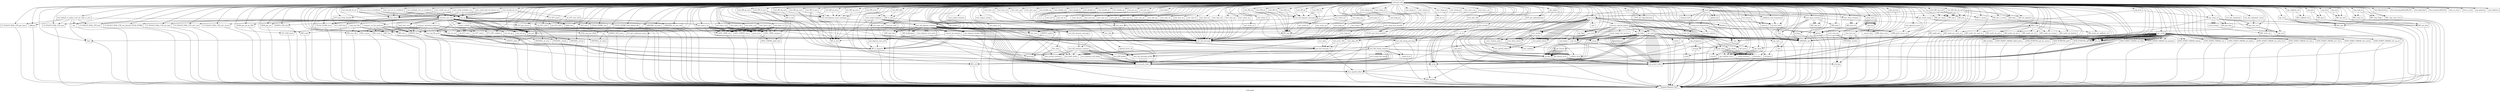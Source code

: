 digraph "Call graph" {
	label="Call graph";

	Node0x559e6a3c9960 [shape=record,label="{external node}"];
	Node0x559e6a3c9960 -> Node0x559e6a677580;
	Node0x559e6a3c9960 -> Node0x559e6a38d4d0;
	Node0x559e6a3c9960 -> Node0x559e6a3e2c00;
	Node0x559e6a3c9960 -> Node0x559e6a4140a0;
	Node0x559e6a3c9960 -> Node0x559e6a4140d0;
	Node0x559e6a3c9960 -> Node0x559e6a414140;
	Node0x559e6a3c9960 -> Node0x559e6a4141b0;
	Node0x559e6a3c9960 -> Node0x559e6a4142b0;
	Node0x559e6a3c9960 -> Node0x559e6a4143b0;
	Node0x559e6a3c9960 -> Node0x559e6a4144b0;
	Node0x559e6a3c9960 -> Node0x559e6a3a1430;
	Node0x559e6a3c9960 -> Node0x559e6a3a17b0;
	Node0x559e6a3c9960 -> Node0x559e6a3a1850;
	Node0x559e6a3c9960 -> Node0x559e6a678030;
	Node0x559e6a3c9960 -> Node0x559e6a3a1820;
	Node0x559e6a3c9960 -> Node0x559e6a3a14a0;
	Node0x559e6a3c9960 -> Node0x559e6a3a1540;
	Node0x559e6a3c9960 -> Node0x559e6a3a14d0;
	Node0x559e6a3c9960 -> Node0x559e6a3a15f0;
	Node0x559e6a3c9960 -> Node0x559e6a3a1660;
	Node0x559e6a3c9960 -> Node0x559e6a6781c0;
	Node0x559e6a3c9960 -> Node0x559e6a3a1740;
	Node0x559e6a3c9960 -> Node0x559e6a678260;
	Node0x559e6a3c9960 -> Node0x559e6a3a11a0;
	Node0x559e6a3c9960 -> Node0x559e6a678520;
	Node0x559e6a3c9960 -> Node0x559e6a3ca380;
	Node0x559e6a3c9960 -> Node0x559e6a678590;
	Node0x559e6a3c9960 -> Node0x559e6a6788c0;
	Node0x559e6a3c9960 -> Node0x559e6a678930;
	Node0x559e6a3c9960 -> Node0x559e6a678a10;
	Node0x559e6a3c9960 -> Node0x559e6a678a80;
	Node0x559e6a3c9960 -> Node0x559e6a678af0;
	Node0x559e6a3c9960 -> Node0x559e6a678b60;
	Node0x559e6a3c9960 -> Node0x559e6a678c40;
	Node0x559e6a3c9960 -> Node0x559e6a678d90;
	Node0x559e6a3c9960 -> Node0x559e6a678ee0;
	Node0x559e6a3c9960 -> Node0x559e6a3ca230;
	Node0x559e6a3c9960 -> Node0x559e6a3ca310;
	Node0x559e6a3c9960 -> Node0x559e6a3ca3f0;
	Node0x559e6a3c9960 -> Node0x559e6a406960;
	Node0x559e6a3c9960 -> Node0x559e6a406a00;
	Node0x559e6a3c9960 -> Node0x559e6a406ee0;
	Node0x559e6a3c9960 -> Node0x559e6a406ab0;
	Node0x559e6a3c9960 -> Node0x559e6a406b20;
	Node0x559e6a3c9960 -> Node0x559e6a3caee0;
	Node0x559e6a3c9960 -> Node0x559e6a406da0;
	Node0x559e6a3c9960 -> Node0x559e6a406dd0;
	Node0x559e6a3c9960 -> Node0x559e6a406cd0;
	Node0x559e6a3c9960 -> Node0x559e6a406c30;
	Node0x559e6a3c9960 -> Node0x559e6a406990;
	Node0x559e6a3c9960 -> Node0x559e6a3cada0;
	Node0x559e6a3c9960 -> Node0x559e6a3caf70;
	Node0x559e6a3c9960 -> Node0x559e6a3cad30;
	Node0x559e6a3c9960 -> Node0x559e6a678740;
	Node0x559e6a3c9960 -> Node0x559e6a678670;
	Node0x559e6a3c9960 -> Node0x559e6a6782d0;
	Node0x559e6a3c9960 -> Node0x559e6a678300;
	Node0x559e6a3c9960 -> Node0x559e6a678440;
	Node0x559e6a3c9960 -> Node0x559e6a3aca10;
	Node0x559e6a3c9960 -> Node0x559e6a4074c0;
	Node0x559e6a3c9960 -> Node0x559e6a407590;
	Node0x559e6a3c9960 -> Node0x559e6a407630;
	Node0x559e6a3c9960 -> Node0x559e6a4076a0;
	Node0x559e6a3c9960 -> Node0x559e6a4076d0;
	Node0x559e6a3c9960 -> Node0x559e6a407b60;
	Node0x559e6a3c9960 -> Node0x559e6a407bd0;
	Node0x559e6a3c9960 -> Node0x559e6a407c70;
	Node0x559e6a3c9960 -> Node0x559e6a407d10;
	Node0x559e6a3c9960 -> Node0x559e6a407db0;
	Node0x559e6a3c9960 -> Node0x559e6a406540;
	Node0x559e6a3c9960 -> Node0x559e6a4065e0;
	Node0x559e6a3c9960 -> Node0x559e6a406680;
	Node0x559e6a3c9960 -> Node0x559e6a4066f0;
	Node0x559e6a3c9960 -> Node0x559e6a406760;
	Node0x559e6a3c9960 -> Node0x559e6a409330;
	Node0x559e6a3c9960 -> Node0x559e6a4093a0;
	Node0x559e6a3c9960 -> Node0x559e6a409440;
	Node0x559e6a3c9960 -> Node0x559e6a4093d0;
	Node0x559e6a3c9960 -> Node0x559e6a3cad00;
	Node0x559e6a3c9960 -> Node0x559e6a409650;
	Node0x559e6a3c9960 -> Node0x559e6a409810;
	Node0x559e6a3c9960 -> Node0x559e6a4098e0;
	Node0x559e6a3c9960 -> Node0x559e6a409c90;
	Node0x559e6a3c9960 -> Node0x559e6a409da0;
	Node0x559e6a3c9960 -> Node0x559e6a409eb0;
	Node0x559e6a3c9960 -> Node0x559e6a409bb0;
	Node0x559e6a3c9960 -> Node0x559e6a409ee0;
	Node0x559e6a3c9960 -> Node0x559e6a4078c0;
	Node0x559e6a3c9960 -> Node0x559e6a406790;
	Node0x559e6a3c9960 -> Node0x559e6a407e50;
	Node0x559e6a3c9960 -> Node0x559e6a4079e0;
	Node0x559e6a3c9960 -> Node0x559e6a409980;
	Node0x559e6a3c9960 -> Node0x559e6a4077f0;
	Node0x559e6a3c9960 -> Node0x559e6a40a150;
	Node0x559e6a3c9960 -> Node0x559e6a40a180;
	Node0x559e6a3c9960 -> Node0x559e6a406e80;
	Node0x559e6a3c9960 -> Node0x559e6a40a390;
	Node0x559e6a3c9960 -> Node0x559e6a678600;
	Node0x559e6a3c9960 -> Node0x559e6a40a3c0;
	Node0x559e6a3c9960 -> Node0x559e6a40a470;
	Node0x559e6a3c9960 -> Node0x559e6a40a510;
	Node0x559e6a3c9960 -> Node0x559e6a40a690;
	Node0x559e6a3c9960 -> Node0x559e6a40a6c0;
	Node0x559e6a3c9960 -> Node0x559e6a40a830;
	Node0x559e6a3c9960 -> Node0x559e6a40a860;
	Node0x559e6a3c9960 -> Node0x559e6a6784b0;
	Node0x559e6a3c9960 -> Node0x559e6a40aa30;
	Node0x559e6a3c9960 -> Node0x559e6a40aad0;
	Node0x559e6a3c9960 -> Node0x559e6a40ab70;
	Node0x559e6a3c9960 -> Node0x559e6a40ac10;
	Node0x559e6a3c9960 -> Node0x559e6a6787a0;
	Node0x559e6a3c9960 -> Node0x559e6a40ace0;
	Node0x559e6a3c9960 -> Node0x559e6a40ad80;
	Node0x559e6a3c9960 -> Node0x559e6a40ae20;
	Node0x559e6a3c9960 -> Node0x559e6a40aec0;
	Node0x559e6a3c9960 -> Node0x559e6a40af60;
	Node0x559e6a3c9960 -> Node0x559e6a40b000;
	Node0x559e6a3c9960 -> Node0x559e6a40b0a0;
	Node0x559e6a3c9960 -> Node0x559e6a40b140;
	Node0x559e6a3c9960 -> Node0x559e6a40b1e0;
	Node0x559e6a3c9960 -> Node0x559e6a40b280;
	Node0x559e6a3c9960 -> Node0x559e6a40b320;
	Node0x559e6a3c9960 -> Node0x559e6a40b3c0;
	Node0x559e6a3c9960 -> Node0x559e6a40b460;
	Node0x559e6a3c9960 -> Node0x559e6a40b500;
	Node0x559e6a3c9960 -> Node0x559e6a40b5a0;
	Node0x559e6a3c9960 -> Node0x559e6a40b640;
	Node0x559e6a3c9960 -> Node0x559e6a40b6e0;
	Node0x559e6a3c9960 -> Node0x559e6a40b780;
	Node0x559e6a3c9960 -> Node0x559e6a40b820;
	Node0x559e6a3c9960 -> Node0x559e6a40b8c0;
	Node0x559e6a3c9960 -> Node0x559e6a40b960;
	Node0x559e6a3c9960 -> Node0x559e6a40ba00;
	Node0x559e6a3c9960 -> Node0x559e6a40baa0;
	Node0x559e6a3c9960 -> Node0x559e6a40bb40;
	Node0x559e6a3c9960 -> Node0x559e6a40bbe0;
	Node0x559e6a3c9960 -> Node0x559e6a40bc80;
	Node0x559e6a3c9960 -> Node0x559e6a40bd20;
	Node0x559e6a3c9960 -> Node0x559e6a40bdc0;
	Node0x559e6a3c9960 -> Node0x559e6a40be60;
	Node0x559e6a3c9960 -> Node0x559e6a40bf00;
	Node0x559e6a3c9960 -> Node0x559e6a40bfa0;
	Node0x559e6a3c9960 -> Node0x559e6a40c040;
	Node0x559e6a3c9960 -> Node0x559e6a40c0e0;
	Node0x559e6a3c9960 -> Node0x559e6a40c180;
	Node0x559e6a3c9960 -> Node0x559e6a40c220;
	Node0x559e6a3c9960 -> Node0x559e6a40c2c0;
	Node0x559e6a3c9960 -> Node0x559e6a408350;
	Node0x559e6a3c9960 -> Node0x559e6a4083f0;
	Node0x559e6a3c9960 -> Node0x559e6a408490;
	Node0x559e6a3c9960 -> Node0x559e6a408530;
	Node0x559e6a3c9960 -> Node0x559e6a4085d0;
	Node0x559e6a3c9960 -> Node0x559e6a408670;
	Node0x559e6a3c9960 -> Node0x559e6a408710;
	Node0x559e6a3c9960 -> Node0x559e6a4087b0;
	Node0x559e6a3c9960 -> Node0x559e6a678e70;
	Node0x559e6a3c9960 -> Node0x559e6a3a1350;
	Node0x559e6a3c9960 -> Node0x559e6a3a18c0;
	Node0x559e6a3c9960 -> Node0x559e6a4088e0;
	Node0x559e6a3c9960 -> Node0x559e6a406b90;
	Node0x559e6a3c9960 -> Node0x559e6a408ad0;
	Node0x559e6a3c9960 -> Node0x559e6a408b00;
	Node0x559e6a3c9960 -> Node0x559e6a408c40;
	Node0x559e6a3c9960 -> Node0x559e6a408ce0;
	Node0x559e6a3c9960 -> Node0x559e6a408e10;
	Node0x559e6a3c9960 -> Node0x559e6a3ca2a0;
	Node0x559e6a3c9960 -> Node0x559e6a408e40;
	Node0x559e6a3c9960 -> Node0x559e6a409020;
	Node0x559e6a3c9960 -> Node0x559e6a409050;
	Node0x559e6a3c9960 -> Node0x559e6a409150;
	Node0x559e6a3c9960 -> Node0x559e6a4092b0;
	Node0x559e6a3c9960 -> Node0x559e6a445b40;
	Node0x559e6a3c9960 -> Node0x559e6a445ca0;
	Node0x559e6a3c9960 -> Node0x559e6a445cd0;
	Node0x559e6a3c9960 -> Node0x559e6a445d90;
	Node0x559e6a3c9960 -> Node0x559e6a445e50;
	Node0x559e6a3c9960 -> Node0x559e6a445f50;
	Node0x559e6a3c9960 -> Node0x559e6a4460d0;
	Node0x559e6a3c9960 -> Node0x559e6a446100;
	Node0x559e6a3c9960 -> Node0x559e6a446170;
	Node0x559e6a3c9960 -> Node0x559e6a4462c0;
	Node0x559e6a3c9960 -> Node0x559e6a446330;
	Node0x559e6a3c9960 -> Node0x559e6a446480;
	Node0x559e6a3c9960 -> Node0x559e6a4464f0;
	Node0x559e6a3c9960 -> Node0x559e6a446680;
	Node0x559e6a3c9960 -> Node0x559e6a446720;
	Node0x559e6a3c9960 -> Node0x559e6a446790;
	Node0x559e6a3c9960 -> Node0x559e6a446880;
	Node0x559e6a3c9960 -> Node0x559e6a4468b0;
	Node0x559e6a3c9960 -> Node0x559e6a4469b0;
	Node0x559e6a3c9960 -> Node0x559e6a446a50;
	Node0x559e6a3c9960 -> Node0x559e6a4469e0;
	Node0x559e6a3c9960 -> Node0x559e6a446be0;
	Node0x559e6a3c9960 -> Node0x559e6a446e20;
	Node0x559e6a3c9960 -> Node0x559e6a446e90;
	Node0x559e6a3c9960 -> Node0x559e6a446ec0;
	Node0x559e6a3c9960 -> Node0x559e6a446f70;
	Node0x559e6a3c9960 -> Node0x559e6a447180;
	Node0x559e6a3c9960 -> Node0x559e6a4471f0;
	Node0x559e6a3c9960 -> Node0x559e6a447220;
	Node0x559e6a3c9960 -> Node0x559e6a447450;
	Node0x559e6a3c9960 -> Node0x559e6a447520;
	Node0x559e6a3c9960 -> Node0x559e6a447620;
	Node0x559e6a3c9960 -> Node0x559e6a447650;
	Node0x559e6a3c9960 -> Node0x559e6a4477d0;
	Node0x559e6a3c9960 -> Node0x559e6a447950;
	Node0x559e6a3c9960 -> Node0x559e6a3a16d0;
	Node0x559e6a3c9960 -> Node0x559e6a3bbbd0;
	Node0x559e6a3c9960 -> Node0x559e6a3bbed0;
	Node0x559e6a3c9960 -> Node0x559e6a3bbf40;
	Node0x559e6a3c9960 -> Node0x559e6a407860;
	Node0x559e6a3c9960 -> Node0x559e6a406150;
	Node0x559e6a3c9960 -> Node0x559e6a3bbf70;
	Node0x559e6a3c9960 -> Node0x559e6a3bc140;
	Node0x559e6a3c9960 -> Node0x559e6a3bc1b0;
	Node0x559e6a3c9960 -> Node0x559e6a3bc500;
	Node0x559e6a3c9960 -> Node0x559e6a3bc5a0;
	Node0x559e6a3c9960 -> Node0x559e6a3bc610;
	Node0x559e6a3c9960 -> Node0x559e6a3bc700;
	Node0x559e6a3c9960 -> Node0x559e6a406380;
	Node0x559e6a3c9960 -> Node0x559e6a3bc730;
	Node0x559e6a3c9960 -> Node0x559e6a3bc7f0;
	Node0x559e6a3c9960 -> Node0x559e6a3bc9e0;
	Node0x559e6a3c9960 -> Node0x559e6a3bca50;
	Node0x559e6a3c9960 -> Node0x559e6a3bccd0;
	Node0x559e6a3c9960 -> Node0x559e6a3bcd00;
	Node0x559e6a3c9960 -> Node0x559e6a3bcef0;
	Node0x559e6a3c9960 -> Node0x559e6a3bcf20;
	Node0x559e6a3c9960 -> Node0x559e6a3bd110;
	Node0x559e6a3c9960 -> Node0x559e6a406310;
	Node0x559e6a3c9960 -> Node0x559e6a3bd140;
	Node0x559e6a3c9960 -> Node0x559e6a3bd300;
	Node0x559e6a3c9960 -> Node0x559e6a3bd370;
	Node0x559e6a3c9960 -> Node0x559e6a3bd3e0;
	Node0x559e6a3c9960 -> Node0x559e6a3bd450;
	Node0x559e6a3c9960 -> Node0x559e6a3bd4c0;
	Node0x559e6a3c9960 -> Node0x559e6a3bd940;
	Node0x559e6a3c9960 -> Node0x559e6a3bd9b0;
	Node0x559e6a3c9960 -> Node0x559e6a3bda20;
	Node0x559e6a3c9960 -> Node0x559e6a3bda90;
	Node0x559e6a3c9960 -> Node0x559e6a3bdb00;
	Node0x559e6a3c9960 -> Node0x559e6a3be380;
	Node0x559e6a3c9960 -> Node0x559e6a3be3f0;
	Node0x559e6a3c9960 -> Node0x559e6a3be460;
	Node0x559e6a3c9960 -> Node0x559e6a3be4d0;
	Node0x559e6a3c9960 -> Node0x559e6a4061f0;
	Node0x559e6a3c9960 -> Node0x559e6a3be840;
	Node0x559e6a3c9960 -> Node0x559e6a3be7d0;
	Node0x559e6a3c9960 -> Node0x559e6a3be920;
	Node0x559e6a3c9960 -> Node0x559e6a4062a0;
	Node0x559e6a3c9960 -> Node0x559e6a3be9f0;
	Node0x559e6a3c9960 -> Node0x559e6a409e10;
	Node0x559e6a3c9960 -> Node0x559e6a409d00;
	Node0x559e6a3c9960 -> Node0x559e6a406180;
	Node0x559e6a3c9960 -> Node0x559e6a409950;
	Node0x559e6a3c9960 -> Node0x559e6a3bea50;
	Node0x559e6a3c9960 -> Node0x559e6a3bebe0;
	Node0x559e6a3c9960 -> Node0x559e6a409c20;
	Node0x559e6a3c9960 -> Node0x559e6a443b60;
	Node0x559e6a3c9960 -> Node0x559e6a406420;
	Node0x559e6a3c9960 -> Node0x559e6a443c00;
	Node0x559e6a3c9960 -> Node0x559e6a40a020;
	Node0x559e6a3c9960 -> Node0x559e6a407970;
	Node0x559e6a3c9960 -> Node0x559e6a406490;
	Node0x559e6a3c9960 -> Node0x559e6a443d60;
	Node0x559e6a3c9960 -> Node0x559e6a408940;
	Node0x559e6a3c9960 -> Node0x559e6a444100;
	Node0x559e6a3c9960 -> Node0x559e6a444810;
	Node0x559e6a3c9960 -> Node0x559e6a4091f0;
	Node0x559e6a3c9960 -> Node0x559e6a4449a0;
	Node0x559e6a3c9960 -> Node0x559e6a444b10;
	Node0x559e6a3c9960 -> Node0x559e6a445be0;
	Node0x559e6a3c9960 -> Node0x559e6a4451b0;
	Node0x559e6a3c9960 -> Node0x559e6a445220;
	Node0x559e6a3c9960 -> Node0x559e6a408fb0;
	Node0x559e6a3c9960 -> Node0x559e6a445490;
	Node0x559e6a3c9960 -> Node0x559e6a4099f0;
	Node0x559e6a3c9960 -> Node0x559e6a3beb30;
	Node0x559e6a3c9960 -> Node0x559e6a445840;
	Node0x559e6a3c9960 -> Node0x559e6a3bf010;
	Node0x559e6a3c9960 -> Node0x559e6a4458e0;
	Node0x559e6a3c9960 -> Node0x559e6a3bf270;
	Node0x559e6a3c9960 -> Node0x559e6a445870;
	Node0x559e6a3c9960 -> Node0x559e6a3bf460;
	Node0x559e6a3c9960 -> Node0x559e6a4459e0;
	Node0x559e6a3c9960 -> Node0x559e6a3bf500;
	Node0x559e6a3c9960 -> Node0x559e6a445a50;
	Node0x559e6a3c9960 -> Node0x559e6a3bf660;
	Node0x559e6a3c9960 -> Node0x559e6a445ac0;
	Node0x559e6a3c9960 -> Node0x559e6a3bf7e0;
	Node0x559e6a3c9960 -> Node0x559e6a3bec80;
	Node0x559e6a3c9960 -> Node0x559e6a3bf8f0;
	Node0x559e6a3c9960 -> Node0x559e6a3becf0;
	Node0x559e6a3c9960 -> Node0x559e6a3bf9e0;
	Node0x559e6a3c9960 -> Node0x559e6a3bed60;
	Node0x559e6a3c9960 -> Node0x559e6a3bf080;
	Node0x559e6a3c9960 -> Node0x559e6a3bfa80;
	Node0x559e6a3c9960 -> Node0x559e6a3bf0b0;
	Node0x559e6a3c9960 -> Node0x559e6a3bf880;
	Node0x559e6a3c9960 -> Node0x559e6a3bf5a0;
	Node0x559e6a3c9960 -> Node0x559e6a3bf310;
	Node0x559e6a3c9960 -> Node0x559e6a3bf2a0;
	Node0x559e6a3c9960 -> Node0x559e6a3bf3c0;
	Node0x559e6a3c9960 -> Node0x559e6a3bf120;
	Node0x559e6a3c9960 -> Node0x559e6a3bfcf0;
	Node0x559e6a38d4d0 [shape=record,label="{getenv}"];
	Node0x559e6a38d4d0 -> Node0x559e6a3c70c0;
	Node0x559e6a677580 [shape=record,label="{setup_tests}"];
	Node0x559e6a677580 -> Node0x559e6a38d4d0;
	Node0x559e6a677580 -> Node0x559e6a38d4d0;
	Node0x559e6a677580 -> Node0x559e6a3aca10;
	Node0x559e6a677580 -> Node0x559e6a3aca10;
	Node0x559e6a677580 -> Node0x559e6a3aca10;
	Node0x559e6a677580 -> Node0x559e6a3aca10;
	Node0x559e6a677580 -> Node0x559e6a3aca10;
	Node0x559e6a677580 -> Node0x559e6a3aca10;
	Node0x559e6a677580 -> Node0x559e6a3aca10;
	Node0x559e6a677580 -> Node0x559e6a3aca10;
	Node0x559e6a677580 -> Node0x559e6a3aca10;
	Node0x559e6a677580 -> Node0x559e6a3aca10;
	Node0x559e6a3e2c00 [shape=record,label="{test_no_scts_in_certificate}"];
	Node0x559e6a3e2c00 -> Node0x559e6a3c6500;
	Node0x559e6a3e2c00 -> Node0x559e6a413ff0;
	Node0x559e6a3e2c00 -> Node0x559e6a3c90b0;
	Node0x559e6a4140a0 [shape=record,label="{test_one_sct_in_certificate}"];
	Node0x559e6a4140a0 -> Node0x559e6a3c6500;
	Node0x559e6a4140a0 -> Node0x559e6a413ff0;
	Node0x559e6a4140a0 -> Node0x559e6a3c90b0;
	Node0x559e6a4063f0 [shape=record,label="{check_single_test_params}"];
	Node0x559e6a4063f0 -> Node0x559e6a406760;
	Node0x559e6a4063f0 -> Node0x559e6a4076d0;
	Node0x559e6a4063f0 -> Node0x559e6a406790;
	Node0x559e6a4063f0 -> Node0x559e6a406790;
	Node0x559e6a4063f0 -> Node0x559e6a406790;
	Node0x559e6a406760 [shape=record,label="{strcmp}"];
	Node0x559e6a406760 -> Node0x559e6a3c70c0;
	Node0x559e6a409330 [shape=record,label="{glue_strings}"];
	Node0x559e6a409330 -> Node0x559e6a4093a0;
	Node0x559e6a409330 -> Node0x559e6a409440;
	Node0x559e6a409330 -> Node0x559e6a3a1350;
	Node0x559e6a409330 -> Node0x559e6a4093d0;
	Node0x559e6a409330 -> Node0x559e6a4093a0;
	Node0x559e6a4093a0 [shape=record,label="{strlen}"];
	Node0x559e6a4093a0 -> Node0x559e6a3c70c0;
	Node0x559e6a409440 [shape=record,label="{CRYPTO_malloc}"];
	Node0x559e6a409440 -> Node0x559e6a3c70c0;
	Node0x559e6a4093d0 [shape=record,label="{strcpy}"];
	Node0x559e6a4093d0 -> Node0x559e6a3c70c0;
	Node0x559e6a445ca0 [shape=record,label="{test_BN_ne}"];
	Node0x559e6a445ca0 -> Node0x559e6a409150;
	Node0x559e6a445ca0 -> Node0x559e6a4091f0;
	Node0x559e6a445cd0 [shape=record,label="{test_BN_ne_zero}"];
	Node0x559e6a445cd0 -> Node0x559e6a445b40;
	Node0x559e6a445cd0 -> Node0x559e6a445be0;
	Node0x559e6a445d90 [shape=record,label="{test_BN_gt}"];
	Node0x559e6a445d90 -> Node0x559e6a409150;
	Node0x559e6a445d90 -> Node0x559e6a4091f0;
	Node0x559e6a445e50 [shape=record,label="{test_BN_gt_zero}"];
	Node0x559e6a445e50 -> Node0x559e6a445f50;
	Node0x559e6a445e50 -> Node0x559e6a445b40;
	Node0x559e6a445e50 -> Node0x559e6a445be0;
	Node0x559e6a445f50 [shape=record,label="{BN_is_negative}"];
	Node0x559e6a445f50 -> Node0x559e6a3c70c0;
	Node0x559e6a4460d0 [shape=record,label="{test_BN_ge}"];
	Node0x559e6a4460d0 -> Node0x559e6a409150;
	Node0x559e6a4460d0 -> Node0x559e6a4091f0;
	Node0x559e6a446100 [shape=record,label="{test_BN_ge_zero}"];
	Node0x559e6a446100 -> Node0x559e6a445f50;
	Node0x559e6a446100 -> Node0x559e6a445b40;
	Node0x559e6a446100 -> Node0x559e6a445be0;
	Node0x559e6a446170 [shape=record,label="{test_BN_lt}"];
	Node0x559e6a446170 -> Node0x559e6a409150;
	Node0x559e6a446170 -> Node0x559e6a4091f0;
	Node0x559e6a3cad00 [shape=record,label="{test_mk_file_path}"];
	Node0x559e6a3cad00 -> Node0x559e6a4093a0;
	Node0x559e6a3cad00 -> Node0x559e6a4093a0;
	Node0x559e6a3cad00 -> Node0x559e6a4093a0;
	Node0x559e6a3cad00 -> Node0x559e6a6782d0;
	Node0x559e6a3cad00 -> Node0x559e6a409650;
	Node0x559e6a3cad00 -> Node0x559e6a409810;
	Node0x559e6a3cad00 -> Node0x559e6a409810;
	Node0x559e6a409650 [shape=record,label="{OPENSSL_strlcpy}"];
	Node0x559e6a409650 -> Node0x559e6a3c70c0;
	Node0x559e6a409810 [shape=record,label="{OPENSSL_strlcat}"];
	Node0x559e6a409810 -> Node0x559e6a3c70c0;
	Node0x559e6a447220 [shape=record,label="{ASN1_TIME_compare}"];
	Node0x559e6a447220 -> Node0x559e6a3c70c0;
	Node0x559e6a4472d0 [shape=record,label="{print_time}"];
	Node0x559e6a4472d0 -> Node0x559e6a447520;
	Node0x559e6a447450 [shape=record,label="{ASN1_STRING_free}"];
	Node0x559e6a447450 -> Node0x559e6a3c70c0;
	Node0x559e6a447520 [shape=record,label="{ASN1_STRING_get0_data}"];
	Node0x559e6a447520 -> Node0x559e6a3c70c0;
	Node0x559e6a447620 [shape=record,label="{test_time_t_ne}"];
	Node0x559e6a447620 -> Node0x559e6a4471f0;
	Node0x559e6a447620 -> Node0x559e6a4471f0;
	Node0x559e6a447620 -> Node0x559e6a447220;
	Node0x559e6a447620 -> Node0x559e6a4472d0;
	Node0x559e6a447620 -> Node0x559e6a4472d0;
	Node0x559e6a447620 -> Node0x559e6a40a8d0;
	Node0x559e6a447620 -> Node0x559e6a447450;
	Node0x559e6a447620 -> Node0x559e6a447450;
	Node0x559e6a447650 [shape=record,label="{test_time_t_gt}"];
	Node0x559e6a447650 -> Node0x559e6a4471f0;
	Node0x559e6a447650 -> Node0x559e6a4471f0;
	Node0x559e6a447650 -> Node0x559e6a447220;
	Node0x559e6a447650 -> Node0x559e6a4472d0;
	Node0x559e6a447650 -> Node0x559e6a4472d0;
	Node0x559e6a447650 -> Node0x559e6a40a8d0;
	Node0x559e6a447650 -> Node0x559e6a447450;
	Node0x559e6a447650 -> Node0x559e6a447450;
	Node0x559e6a4477d0 [shape=record,label="{test_time_t_ge}"];
	Node0x559e6a4477d0 -> Node0x559e6a4471f0;
	Node0x559e6a4477d0 -> Node0x559e6a4471f0;
	Node0x559e6a4477d0 -> Node0x559e6a447220;
	Node0x559e6a4477d0 -> Node0x559e6a4472d0;
	Node0x559e6a4477d0 -> Node0x559e6a4472d0;
	Node0x559e6a4477d0 -> Node0x559e6a40a8d0;
	Node0x559e6a4477d0 -> Node0x559e6a447450;
	Node0x559e6a4477d0 -> Node0x559e6a447450;
	Node0x559e6a447950 [shape=record,label="{test_time_t_lt}"];
	Node0x559e6a447950 -> Node0x559e6a4471f0;
	Node0x559e6a447950 -> Node0x559e6a4471f0;
	Node0x559e6a447950 -> Node0x559e6a447220;
	Node0x559e6a447950 -> Node0x559e6a4472d0;
	Node0x559e6a447950 -> Node0x559e6a4472d0;
	Node0x559e6a447950 -> Node0x559e6a40a8d0;
	Node0x559e6a447950 -> Node0x559e6a447450;
	Node0x559e6a447950 -> Node0x559e6a447450;
	Node0x559e6a3a16d0 [shape=record,label="{test_time_t_le}"];
	Node0x559e6a3a16d0 -> Node0x559e6a4471f0;
	Node0x559e6a3a16d0 -> Node0x559e6a4471f0;
	Node0x559e6a3a16d0 -> Node0x559e6a447220;
	Node0x559e6a3a16d0 -> Node0x559e6a4472d0;
	Node0x559e6a3a16d0 -> Node0x559e6a4472d0;
	Node0x559e6a3a16d0 -> Node0x559e6a40a8d0;
	Node0x559e6a3a16d0 -> Node0x559e6a447450;
	Node0x559e6a3a16d0 -> Node0x559e6a447450;
	Node0x559e6a3bbbd0 [shape=record,label="{opt_progname}"];
	Node0x559e6a3bbbd0 -> Node0x559e6a4093a0;
	Node0x559e6a3bbbd0 -> Node0x559e6a3bbed0;
	Node0x559e6a3bbed0 [shape=record,label="{strncpy}"];
	Node0x559e6a3bbed0 -> Node0x559e6a3c70c0;
	Node0x559e6a3bbf40 [shape=record,label="{opt_getprog}"];
	Node0x559e6a407860 [shape=record,label="{opt_init}"];
	Node0x559e6a407860 -> Node0x559e6a406150;
	Node0x559e6a407860 -> Node0x559e6a3bbbd0;
	Node0x559e6a407860 -> Node0x559e6a409eb0;
	Node0x559e6a407860 -> Node0x559e6a409eb0;
	Node0x559e6a407860 -> Node0x559e6a409eb0;
	Node0x559e6a407860 -> Node0x559e6a406760;
	Node0x559e6a407860 -> Node0x559e6a409eb0;
	Node0x559e6a407860 -> Node0x559e6a409eb0;
	Node0x559e6a407860 -> Node0x559e6a409eb0;
	Node0x559e6a406150 [shape=record,label="{opt_begin}"];
	Node0x559e6a3bbf70 [shape=record,label="{opt_format_error}"];
	Node0x559e6a3bbf70 -> Node0x559e6a409ee0;
	Node0x559e6a3bbf70 -> Node0x559e6a409ee0;
	Node0x559e6a3bbf70 -> Node0x559e6a409ee0;
	Node0x559e6a3bc140 [shape=record,label="{opt_format}"];
	Node0x559e6a3bc140 -> Node0x559e6a3bbf70;
	Node0x559e6a3bc140 -> Node0x559e6a3bbf70;
	Node0x559e6a3bc140 -> Node0x559e6a3bbf70;
	Node0x559e6a3bc140 -> Node0x559e6a406760;
	Node0x559e6a3bc140 -> Node0x559e6a406760;
	Node0x559e6a3bc140 -> Node0x559e6a3bbf70;
	Node0x559e6a3bc140 -> Node0x559e6a3bbf70;
	Node0x559e6a3bc140 -> Node0x559e6a3bbf70;
	Node0x559e6a3bc140 -> Node0x559e6a3bbf70;
	Node0x559e6a3bc140 -> Node0x559e6a3bbf70;
	Node0x559e6a3bc140 -> Node0x559e6a3bbf70;
	Node0x559e6a3bc140 -> Node0x559e6a406760;
	Node0x559e6a3bc140 -> Node0x559e6a406760;
	Node0x559e6a3bc140 -> Node0x559e6a3bbf70;
	Node0x559e6a3bc140 -> Node0x559e6a406760;
	Node0x559e6a3bc140 -> Node0x559e6a406760;
	Node0x559e6a3bc140 -> Node0x559e6a3bbf70;
	Node0x559e6a3bc140 -> Node0x559e6a406760;
	Node0x559e6a3bc140 -> Node0x559e6a406760;
	Node0x559e6a3bc140 -> Node0x559e6a406760;
	Node0x559e6a3bc140 -> Node0x559e6a406760;
	Node0x559e6a3bc140 -> Node0x559e6a3bbf70;
	Node0x559e6a3bc1b0 [shape=record,label="{opt_cipher}"];
	Node0x559e6a3bc1b0 -> Node0x559e6a3bc500;
	Node0x559e6a3bc1b0 -> Node0x559e6a409ee0;
	Node0x559e6a407630 [shape=record,label="{subtest_level}"];
	Node0x559e6a4076a0 [shape=record,label="{setup_test_framework}"];
	Node0x559e6a4076a0 -> Node0x559e6a38d4d0;
	Node0x559e6a4076a0 -> Node0x559e6a38d4d0;
	Node0x559e6a4076a0 -> Node0x559e6a4076d0;
	Node0x559e6a4076a0 -> Node0x559e6a4076d0;
	Node0x559e6a4076a0 -> Node0x559e6a407780;
	Node0x559e6a4076a0 -> Node0x559e6a4077f0;
	Node0x559e6a4076a0 -> Node0x559e6a407860;
	Node0x559e6a4076d0 [shape=record,label="{atoi}"];
	Node0x559e6a4076d0 -> Node0x559e6a3c70c0;
	Node0x559e6a407780 [shape=record,label="{set_seed}"];
	Node0x559e6a407780 -> Node0x559e6a3a14d0;
	Node0x559e6a407780 -> Node0x559e6a407630;
	Node0x559e6a407780 -> Node0x559e6a4078c0;
	Node0x559e6a407780 -> Node0x559e6a407970;
	Node0x559e6a407780 -> Node0x559e6a4079e0;
	Node0x559e6a407b60 [shape=record,label="{pulldown_test_framework}"];
	Node0x559e6a407b60 -> Node0x559e6a407bd0;
	Node0x559e6a407bd0 [shape=record,label="{set_test_title}"];
	Node0x559e6a407bd0 -> Node0x559e6a407c70;
	Node0x559e6a407bd0 -> Node0x559e6a407d10;
	Node0x559e6a407c70 [shape=record,label="{free}"];
	Node0x559e6a407c70 -> Node0x559e6a3c70c0;
	Node0x559e6a407d10 [shape=record,label="{strdup}"];
	Node0x559e6a407d10 -> Node0x559e6a3c70c0;
	Node0x559e6a407db0 [shape=record,label="{run_tests}"];
	Node0x559e6a407db0 -> Node0x559e6a407e20;
	Node0x559e6a407db0 -> Node0x559e6a4078c0;
	Node0x559e6a407db0 -> Node0x559e6a4078c0;
	Node0x559e6a407db0 -> Node0x559e6a4078c0;
	Node0x559e6a407db0 -> Node0x559e6a407970;
	Node0x559e6a407db0 -> Node0x559e6a407e50;
	Node0x559e6a407db0 -> Node0x559e6a4078c0;
	Node0x559e6a407db0 -> Node0x559e6a4078c0;
	Node0x559e6a407db0 -> Node0x559e6a407970;
	Node0x559e6a407db0 -> Node0x559e6a407bd0;
	Node0x559e6a407db0 -> Node0x559e6a3c70c0;
	Node0x559e6a407db0 -> Node0x559e6a408010;
	Node0x559e6a407db0 -> Node0x559e6a408080;
	Node0x559e6a407db0 -> Node0x559e6a4078c0;
	Node0x559e6a407db0 -> Node0x559e6a4078c0;
	Node0x559e6a407db0 -> Node0x559e6a407970;
	Node0x559e6a407db0 -> Node0x559e6a407e50;
	Node0x559e6a407db0 -> Node0x559e6a4080f0;
	Node0x559e6a407db0 -> Node0x559e6a407bd0;
	Node0x559e6a407db0 -> Node0x559e6a3c70c0;
	Node0x559e6a407db0 -> Node0x559e6a408080;
	Node0x559e6a407db0 -> Node0x559e6a408010;
	Node0x559e6a407db0 -> Node0x559e6a408010;
	Node0x559e6a407db0 -> Node0x559e6a408010;
	Node0x559e6a407e20 [shape=record,label="{process_shared_options}"];
	Node0x559e6a407e20 -> Node0x559e6a406150;
	Node0x559e6a407e20 -> Node0x559e6a4061f0;
	Node0x559e6a407e20 -> Node0x559e6a4077f0;
	Node0x559e6a407e20 -> Node0x559e6a406180;
	Node0x559e6a407e20 -> Node0x559e6a4062a0;
	Node0x559e6a407e20 -> Node0x559e6a406310;
	Node0x559e6a407e20 -> Node0x559e6a4062a0;
	Node0x559e6a407e20 -> Node0x559e6a406310;
	Node0x559e6a407e20 -> Node0x559e6a406380;
	Node0x559e6a407e20 -> Node0x559e6a406310;
	Node0x559e6a407e20 -> Node0x559e6a406380;
	Node0x559e6a407e20 -> Node0x559e6a406310;
	Node0x559e6a407e20 -> Node0x559e6a406380;
	Node0x559e6a407e20 -> Node0x559e6a407780;
	Node0x559e6a407e20 -> Node0x559e6a4063f0;
	Node0x559e6a408010 [shape=record,label="{test_verdict}"];
	Node0x559e6a408010 -> Node0x559e6a407970;
	Node0x559e6a408010 -> Node0x559e6a406490;
	Node0x559e6a408010 -> Node0x559e6a4078c0;
	Node0x559e6a408010 -> Node0x559e6a406420;
	Node0x559e6a408010 -> Node0x559e6a4078c0;
	Node0x559e6a408010 -> Node0x559e6a4078c0;
	Node0x559e6a408010 -> Node0x559e6a407970;
	Node0x559e6a408080 [shape=record,label="{finalize}"];
	Node0x559e6a408080 -> Node0x559e6a406540;
	Node0x559e6a408080 -> Node0x559e6a4065e0;
	Node0x559e6a4080f0 [shape=record,label="{gcd}"];
	Node0x559e6a406540 [shape=record,label="{ERR_clear_error}"];
	Node0x559e6a406540 -> Node0x559e6a3c70c0;
	Node0x559e6a4065e0 [shape=record,label="{ERR_print_errors_cb}"];
	Node0x559e6a4065e0 -> Node0x559e6a3c70c0;
	Node0x559e6a406680 [shape=record,label="{llvm.va_start}"];
	Node0x559e6a4066f0 [shape=record,label="{llvm.va_end}"];
	Node0x559e6a446480 [shape=record,label="{test_BN_le_zero}"];
	Node0x559e6a446480 -> Node0x559e6a445f50;
	Node0x559e6a446480 -> Node0x559e6a445b40;
	Node0x559e6a446480 -> Node0x559e6a445be0;
	Node0x559e6a4464f0 [shape=record,label="{test_BN_eq_one}"];
	Node0x559e6a4464f0 -> Node0x559e6a446680;
	Node0x559e6a4464f0 -> Node0x559e6a445be0;
	Node0x559e6a446680 [shape=record,label="{BN_is_one}"];
	Node0x559e6a446680 -> Node0x559e6a3c70c0;
	Node0x559e6a446720 [shape=record,label="{test_BN_odd}"];
	Node0x559e6a446720 -> Node0x559e6a446790;
	Node0x559e6a446720 -> Node0x559e6a445be0;
	Node0x559e6a446790 [shape=record,label="{BN_is_odd}"];
	Node0x559e6a446790 -> Node0x559e6a3c70c0;
	Node0x559e6a446880 [shape=record,label="{test_BN_even}"];
	Node0x559e6a446880 -> Node0x559e6a446790;
	Node0x559e6a446880 -> Node0x559e6a445be0;
	Node0x559e6a4468b0 [shape=record,label="{test_BN_eq_word}"];
	Node0x559e6a4468b0 -> Node0x559e6a4469b0;
	Node0x559e6a4468b0 -> Node0x559e6a446a50;
	Node0x559e6a4468b0 -> Node0x559e6a4469e0;
	Node0x559e6a4468b0 -> Node0x559e6a4091f0;
	Node0x559e6a4468b0 -> Node0x559e6a446be0;
	Node0x559e6a4469b0 [shape=record,label="{BN_is_word}"];
	Node0x559e6a4469b0 -> Node0x559e6a3c70c0;
	Node0x559e6a446a50 [shape=record,label="{BN_new}"];
	Node0x559e6a446a50 -> Node0x559e6a3c70c0;
	Node0x559e6a4469e0 [shape=record,label="{BN_set_word}"];
	Node0x559e6a4469e0 -> Node0x559e6a3c70c0;
	Node0x559e6a446be0 [shape=record,label="{BN_free}"];
	Node0x559e6a446be0 -> Node0x559e6a3c70c0;
	Node0x559e6a446e20 [shape=record,label="{test_BN_abs_eq_word}"];
	Node0x559e6a446e20 -> Node0x559e6a446e90;
	Node0x559e6a446e20 -> Node0x559e6a446a50;
	Node0x559e6a446e20 -> Node0x559e6a446ec0;
	Node0x559e6a446e20 -> Node0x559e6a446f70;
	Node0x559e6a446e20 -> Node0x559e6a4469e0;
	Node0x559e6a446e20 -> Node0x559e6a4091f0;
	Node0x559e6a446e20 -> Node0x559e6a446be0;
	Node0x559e6a446e20 -> Node0x559e6a446be0;
	Node0x559e6a446e90 [shape=record,label="{BN_abs_is_word}"];
	Node0x559e6a446e90 -> Node0x559e6a3c70c0;
	Node0x559e6a446ec0 [shape=record,label="{BN_dup}"];
	Node0x559e6a446ec0 -> Node0x559e6a3c70c0;
	Node0x559e6a446f70 [shape=record,label="{BN_set_negative}"];
	Node0x559e6a446f70 -> Node0x559e6a3c70c0;
	Node0x559e6a447180 [shape=record,label="{test_time_t_eq}"];
	Node0x559e6a447180 -> Node0x559e6a4471f0;
	Node0x559e6a447180 -> Node0x559e6a4471f0;
	Node0x559e6a447180 -> Node0x559e6a447220;
	Node0x559e6a447180 -> Node0x559e6a4472d0;
	Node0x559e6a447180 -> Node0x559e6a4472d0;
	Node0x559e6a447180 -> Node0x559e6a40a8d0;
	Node0x559e6a447180 -> Node0x559e6a447450;
	Node0x559e6a447180 -> Node0x559e6a447450;
	Node0x559e6a4471f0 [shape=record,label="{ASN1_TIME_set}"];
	Node0x559e6a4471f0 -> Node0x559e6a3c70c0;
	Node0x559e6a4140d0 [shape=record,label="{test_multiple_scts_in_certificate}"];
	Node0x559e6a4140d0 -> Node0x559e6a3c6500;
	Node0x559e6a4140d0 -> Node0x559e6a413ff0;
	Node0x559e6a4140d0 -> Node0x559e6a3c90b0;
	Node0x559e6a414140 [shape=record,label="{test_verify_one_sct}"];
	Node0x559e6a414140 -> Node0x559e6a3c6500;
	Node0x559e6a414140 -> Node0x559e6a413ff0;
	Node0x559e6a414140 -> Node0x559e6a3c90b0;
	Node0x559e6a4141b0 [shape=record,label="{test_verify_multiple_scts}"];
	Node0x559e6a4141b0 -> Node0x559e6a3c6500;
	Node0x559e6a4141b0 -> Node0x559e6a413ff0;
	Node0x559e6a4141b0 -> Node0x559e6a3c90b0;
	Node0x559e6a4142b0 [shape=record,label="{test_verify_fails_for_future_sct}"];
	Node0x559e6a4142b0 -> Node0x559e6a3c6500;
	Node0x559e6a4142b0 -> Node0x559e6a413ff0;
	Node0x559e6a4142b0 -> Node0x559e6a3c90b0;
	Node0x559e6a4143b0 [shape=record,label="{test_decode_tls_sct}"];
	Node0x559e6a4143b0 -> Node0x559e6a3c6500;
	Node0x559e6a4143b0 -> Node0x559e6a413ff0;
	Node0x559e6a4143b0 -> Node0x559e6a3c90b0;
	Node0x559e6a4144b0 [shape=record,label="{test_encode_tls_sct}"];
	Node0x559e6a4144b0 -> Node0x559e6a3c6500;
	Node0x559e6a4144b0 -> Node0x559e6a3a1210;
	Node0x559e6a4144b0 -> Node0x559e6a3a11a0;
	Node0x559e6a4144b0 -> Node0x559e6a3a1350;
	Node0x559e6a4144b0 -> Node0x559e6a3a13c0;
	Node0x559e6a4144b0 -> Node0x559e6a413ff0;
	Node0x559e6a4144b0 -> Node0x559e6a3c90b0;
	Node0x559e6a6788c0 [shape=record,label="{CT_POLICY_EVAL_CTX_set_shared_CTLOG_STORE}"];
	Node0x559e6a6788c0 -> Node0x559e6a3c70c0;
	Node0x559e6a3a1430 [shape=record,label="{test_default_ct_policy_eval_ctx_time_is_now}"];
	Node0x559e6a3a1430 -> Node0x559e6a3a14a0;
	Node0x559e6a3a1430 -> Node0x559e6a3a1540;
	Node0x559e6a3a1430 -> Node0x559e6a3a14d0;
	Node0x559e6a3a1430 -> Node0x559e6a3a15f0;
	Node0x559e6a3a1430 -> Node0x559e6a3a1660;
	Node0x559e6a3a1430 -> Node0x559e6a3a16d0;
	Node0x559e6a3a1430 -> Node0x559e6a3a1740;
	Node0x559e6a3a17b0 [shape=record,label="{test_ctlog_from_base64}"];
	Node0x559e6a3a17b0 -> Node0x559e6a3a1820;
	Node0x559e6a3a17b0 -> Node0x559e6a3a18c0;
	Node0x559e6a3a17b0 -> Node0x559e6a3a1820;
	Node0x559e6a3a17b0 -> Node0x559e6a3a18c0;
	Node0x559e6a3a1850 [shape=record,label="{llvm.dbg.declare}"];
	Node0x559e6a678030 [shape=record,label="{llvm.memcpy.p0i8.p0i8.i64}"];
	Node0x559e6a3a1820 [shape=record,label="{CTLOG_new_from_base64}"];
	Node0x559e6a3a1820 -> Node0x559e6a3c70c0;
	Node0x559e6a3a14a0 [shape=record,label="{CT_POLICY_EVAL_CTX_new}"];
	Node0x559e6a3a14a0 -> Node0x559e6a3c70c0;
	Node0x559e6a3a1540 [shape=record,label="{CT_POLICY_EVAL_CTX_get_time}"];
	Node0x559e6a3a1540 -> Node0x559e6a3c70c0;
	Node0x559e6a3a14d0 [shape=record,label="{time}"];
	Node0x559e6a3a14d0 -> Node0x559e6a3c70c0;
	Node0x559e6a3a15f0 [shape=record,label="{difftime}"];
	Node0x559e6a3a15f0 -> Node0x559e6a3c70c0;
	Node0x559e6a3a1660 [shape=record,label="{abs}"];
	Node0x559e6a3a1660 -> Node0x559e6a3c70c0;
	Node0x559e6a6781c0 [shape=record,label="{llvm.dbg.label}"];
	Node0x559e6a3a1740 [shape=record,label="{CT_POLICY_EVAL_CTX_free}"];
	Node0x559e6a3a1740 -> Node0x559e6a3c70c0;
	Node0x559e6a678260 [shape=record,label="{llvm.memset.p0i8.i64}"];
	Node0x559e6a3c6500 [shape=record,label="{set_up}"];
	Node0x559e6a3c6500 -> Node0x559e6a6782d0;
	Node0x559e6a3c6500 -> Node0x559e6a3a1350;
	Node0x559e6a3c6500 -> Node0x559e6a678300;
	Node0x559e6a3c6500 -> Node0x559e6a3a1350;
	Node0x559e6a3c6500 -> Node0x559e6a678440;
	Node0x559e6a3c6500 -> Node0x559e6a6784b0;
	Node0x559e6a3c6500 -> Node0x559e6a678520;
	Node0x559e6a3c6500 -> Node0x559e6a678590;
	Node0x559e6a3c6500 -> Node0x559e6a678600;
	Node0x559e6a3a1210 [shape=record,label="{sk_SCT_new_null}"];
	Node0x559e6a3a1210 -> Node0x559e6a678670;
	Node0x559e6a3a11a0 [shape=record,label="{SCT_new_from_base64}"];
	Node0x559e6a3a11a0 -> Node0x559e6a3c70c0;
	Node0x559e6a3a13c0 [shape=record,label="{sk_SCT_push}"];
	Node0x559e6a3a13c0 -> Node0x559e6a678740;
	Node0x559e6a413ff0 [shape=record,label="{execute_cert_test}"];
	Node0x559e6a413ff0 -> Node0x559e6a3a14a0;
	Node0x559e6a413ff0 -> Node0x559e6a678810;
	Node0x559e6a413ff0 -> Node0x559e6a6787a0;
	Node0x559e6a413ff0 -> Node0x559e6a6788c0;
	Node0x559e6a413ff0 -> Node0x559e6a678930;
	Node0x559e6a413ff0 -> Node0x559e6a6789a0;
	Node0x559e6a413ff0 -> Node0x559e6a3a1350;
	Node0x559e6a413ff0 -> Node0x559e6a678a10;
	Node0x559e6a413ff0 -> Node0x559e6a6789a0;
	Node0x559e6a413ff0 -> Node0x559e6a3a1350;
	Node0x559e6a413ff0 -> Node0x559e6a678a80;
	Node0x559e6a413ff0 -> Node0x559e6a678af0;
	Node0x559e6a413ff0 -> Node0x559e6a678b60;
	Node0x559e6a413ff0 -> Node0x559e6a3a1350;
	Node0x559e6a413ff0 -> Node0x559e6a678bd0;
	Node0x559e6a413ff0 -> Node0x559e6a678c40;
	Node0x559e6a413ff0 -> Node0x559e6a678cb0;
	Node0x559e6a413ff0 -> Node0x559e6a678d20;
	Node0x559e6a413ff0 -> Node0x559e6a678d90;
	Node0x559e6a413ff0 -> Node0x559e6a6784b0;
	Node0x559e6a413ff0 -> Node0x559e6a678e00;
	Node0x559e6a413ff0 -> Node0x559e6a678e70;
	Node0x559e6a413ff0 -> Node0x559e6a678ee0;
	Node0x559e6a413ff0 -> Node0x559e6a3a1350;
	Node0x559e6a413ff0 -> Node0x559e6a678e00;
	Node0x559e6a413ff0 -> Node0x559e6a678f50;
	Node0x559e6a413ff0 -> Node0x559e6a3ca230;
	Node0x559e6a413ff0 -> Node0x559e6a3ca2a0;
	Node0x559e6a413ff0 -> Node0x559e6a3ca310;
	Node0x559e6a413ff0 -> Node0x559e6a3ca310;
	Node0x559e6a413ff0 -> Node0x559e6a3ca380;
	Node0x559e6a413ff0 -> Node0x559e6a3ca3f0;
	Node0x559e6a413ff0 -> Node0x559e6a3a1740;
	Node0x559e6a413ff0 -> Node0x559e6a678590;
	Node0x559e6a3c90b0 [shape=record,label="{tear_down}"];
	Node0x559e6a3c90b0 -> Node0x559e6a678520;
	Node0x559e6a3c90b0 -> Node0x559e6a3ca380;
	Node0x559e6a3c90b0 -> Node0x559e6a678590;
	Node0x559e6a678520 [shape=record,label="{CTLOG_STORE_free}"];
	Node0x559e6a678520 -> Node0x559e6a3c70c0;
	Node0x559e6a3ca380 [shape=record,label="{SCT_LIST_free}"];
	Node0x559e6a3ca380 -> Node0x559e6a3c70c0;
	Node0x559e6a678590 [shape=record,label="{CRYPTO_free}"];
	Node0x559e6a678590 -> Node0x559e6a3c70c0;
	Node0x559e6a678810 [shape=record,label="{read_text_file}"];
	Node0x559e6a678810 -> Node0x559e6a3cad00;
	Node0x559e6a678810 -> Node0x559e6a3cada0;
	Node0x559e6a678810 -> Node0x559e6a3cad30;
	Node0x559e6a678810 -> Node0x559e6a3caee0;
	Node0x559e6a678810 -> Node0x559e6a678590;
	Node0x559e6a678930 [shape=record,label="{CT_POLICY_EVAL_CTX_set_time}"];
	Node0x559e6a678930 -> Node0x559e6a3c70c0;
	Node0x559e6a6789a0 [shape=record,label="{load_pem_cert}"];
	Node0x559e6a6789a0 -> Node0x559e6a3cad00;
	Node0x559e6a6789a0 -> Node0x559e6a3cada0;
	Node0x559e6a6789a0 -> Node0x559e6a3caf70;
	Node0x559e6a6789a0 -> Node0x559e6a3caee0;
	Node0x559e6a6789a0 -> Node0x559e6a678590;
	Node0x559e6a678a10 [shape=record,label="{CT_POLICY_EVAL_CTX_set1_cert}"];
	Node0x559e6a678a10 -> Node0x559e6a3c70c0;
	Node0x559e6a678a80 [shape=record,label="{CT_POLICY_EVAL_CTX_set1_issuer}"];
	Node0x559e6a678a80 -> Node0x559e6a3c70c0;
	Node0x559e6a678af0 [shape=record,label="{X509_get_ext_by_NID}"];
	Node0x559e6a678af0 -> Node0x559e6a3c70c0;
	Node0x559e6a678b60 [shape=record,label="{X509_get_ext}"];
	Node0x559e6a678b60 -> Node0x559e6a3c70c0;
	Node0x559e6a678bd0 [shape=record,label="{compare_extension_printout}"];
	Node0x559e6a678bd0 -> Node0x559e6a406960;
	Node0x559e6a678bd0 -> Node0x559e6a406a00;
	Node0x559e6a678bd0 -> Node0x559e6a3a1350;
	Node0x559e6a678bd0 -> Node0x559e6a406990;
	Node0x559e6a678bd0 -> Node0x559e6a3a18c0;
	Node0x559e6a678bd0 -> Node0x559e6a406ab0;
	Node0x559e6a678bd0 -> Node0x559e6a3a18c0;
	Node0x559e6a678bd0 -> Node0x559e6a406b20;
	Node0x559e6a678bd0 -> Node0x559e6a406b90;
	Node0x559e6a678bd0 -> Node0x559e6a3caee0;
	Node0x559e6a678c40 [shape=record,label="{X509V3_EXT_d2i}"];
	Node0x559e6a678c40 -> Node0x559e6a3c70c0;
	Node0x559e6a678cb0 [shape=record,label="{sk_SCT_num}"];
	Node0x559e6a678cb0 -> Node0x559e6a406c30;
	Node0x559e6a678d20 [shape=record,label="{sk_SCT_value}"];
	Node0x559e6a678d20 -> Node0x559e6a406cd0;
	Node0x559e6a678d90 [shape=record,label="{SCT_get_source}"];
	Node0x559e6a678d90 -> Node0x559e6a3c70c0;
	Node0x559e6a678e00 [shape=record,label="{assert_validity}"];
	Node0x559e6a678e00 -> Node0x559e6a406da0;
	Node0x559e6a678e00 -> Node0x559e6a6787a0;
	Node0x559e6a678e00 -> Node0x559e6a678cb0;
	Node0x559e6a678e00 -> Node0x559e6a678d20;
	Node0x559e6a678e00 -> Node0x559e6a406dd0;
	Node0x559e6a678e00 -> Node0x559e6a6784b0;
	Node0x559e6a678e00 -> Node0x559e6a678cb0;
	Node0x559e6a678e00 -> Node0x559e6a406e80;
	Node0x559e6a678ee0 [shape=record,label="{o2i_SCT_LIST}"];
	Node0x559e6a678ee0 -> Node0x559e6a3c70c0;
	Node0x559e6a678f50 [shape=record,label="{compare_sct_list_printout}"];
	Node0x559e6a678f50 -> Node0x559e6a406960;
	Node0x559e6a678f50 -> Node0x559e6a406a00;
	Node0x559e6a678f50 -> Node0x559e6a3a1350;
	Node0x559e6a678f50 -> Node0x559e6a406ee0;
	Node0x559e6a678f50 -> Node0x559e6a406ab0;
	Node0x559e6a678f50 -> Node0x559e6a3a18c0;
	Node0x559e6a678f50 -> Node0x559e6a406b20;
	Node0x559e6a678f50 -> Node0x559e6a406b90;
	Node0x559e6a678f50 -> Node0x559e6a3caee0;
	Node0x559e6a4098e0 [shape=record,label="{main}"];
	Node0x559e6a4098e0 -> Node0x559e6a409950;
	Node0x559e6a4098e0 -> Node0x559e6a4099f0;
	Node0x559e6a4098e0 -> Node0x559e6a406790;
	Node0x559e6a4098e0 -> Node0x559e6a4076a0;
	Node0x559e6a4098e0 -> Node0x559e6a677580;
	Node0x559e6a4098e0 -> Node0x559e6a407db0;
	Node0x559e6a4098e0 -> Node0x559e6a409980;
	Node0x559e6a4098e0 -> Node0x559e6a409bb0;
	Node0x559e6a4098e0 -> Node0x559e6a4077f0;
	Node0x559e6a4098e0 -> Node0x559e6a406180;
	Node0x559e6a4098e0 -> Node0x559e6a407b60;
	Node0x559e6a4098e0 -> Node0x559e6a409c20;
	Node0x559e6a409c90 [shape=record,label="{test_get_argument_count}"];
	Node0x559e6a409c90 -> Node0x559e6a409d00;
	Node0x559e6a409da0 [shape=record,label="{test_get_argument}"];
	Node0x559e6a409da0 -> Node0x559e6a409e10;
	Node0x559e6a409da0 -> Node0x559e6a409eb0;
	Node0x559e6a409da0 -> Node0x559e6a409d00;
	Node0x559e6a409eb0 [shape=record,label="{OPENSSL_die}"];
	Node0x559e6a409eb0 -> Node0x559e6a3c70c0;
	Node0x559e6a409bb0 [shape=record,label="{opt_check_usage}"];
	Node0x559e6a409bb0 -> Node0x559e6a409e10;
	Node0x559e6a409bb0 -> Node0x559e6a409d00;
	Node0x559e6a409bb0 -> Node0x559e6a406790;
	Node0x559e6a409bb0 -> Node0x559e6a406790;
	Node0x559e6a409ee0 [shape=record,label="{opt_printf_stderr}"];
	Node0x559e6a409ee0 -> Node0x559e6a40a020;
	Node0x559e6a4078c0 [shape=record,label="{test_printf_stdout}"];
	Node0x559e6a4078c0 -> Node0x559e6a406420;
	Node0x559e6a406790 [shape=record,label="{test_printf_stderr}"];
	Node0x559e6a406790 -> Node0x559e6a40a020;
	Node0x559e6a3ca230 [shape=record,label="{i2o_SCT_LIST}"];
	Node0x559e6a3ca230 -> Node0x559e6a3c70c0;
	Node0x559e6a3ca310 [shape=record,label="{X509_free}"];
	Node0x559e6a3ca310 -> Node0x559e6a3c70c0;
	Node0x559e6a3ca3f0 [shape=record,label="{SCT_free}"];
	Node0x559e6a3ca3f0 -> Node0x559e6a3c70c0;
	Node0x559e6a406960 [shape=record,label="{BIO_s_mem}"];
	Node0x559e6a406960 -> Node0x559e6a3c70c0;
	Node0x559e6a406a00 [shape=record,label="{BIO_new}"];
	Node0x559e6a406a00 -> Node0x559e6a3c70c0;
	Node0x559e6a406ee0 [shape=record,label="{SCT_LIST_print}"];
	Node0x559e6a406ee0 -> Node0x559e6a3c70c0;
	Node0x559e6a406ab0 [shape=record,label="{BIO_write}"];
	Node0x559e6a406ab0 -> Node0x559e6a3c70c0;
	Node0x559e6a406b20 [shape=record,label="{BIO_ctrl}"];
	Node0x559e6a406b20 -> Node0x559e6a3c70c0;
	Node0x559e6a3caee0 [shape=record,label="{BIO_free}"];
	Node0x559e6a3caee0 -> Node0x559e6a3c70c0;
	Node0x559e6a406da0 [shape=record,label="{SCT_LIST_validate}"];
	Node0x559e6a406da0 -> Node0x559e6a3c70c0;
	Node0x559e6a406dd0 [shape=record,label="{SCT_get_validation_status}"];
	Node0x559e6a406dd0 -> Node0x559e6a3c70c0;
	Node0x559e6a406cd0 [shape=record,label="{OPENSSL_sk_value}"];
	Node0x559e6a406cd0 -> Node0x559e6a3c70c0;
	Node0x559e6a406c30 [shape=record,label="{OPENSSL_sk_num}"];
	Node0x559e6a406c30 -> Node0x559e6a3c70c0;
	Node0x559e6a406990 [shape=record,label="{X509V3_EXT_print}"];
	Node0x559e6a406990 -> Node0x559e6a3c70c0;
	Node0x559e6a3cada0 [shape=record,label="{BIO_new_file}"];
	Node0x559e6a3cada0 -> Node0x559e6a3c70c0;
	Node0x559e6a3caf70 [shape=record,label="{PEM_read_bio_X509}"];
	Node0x559e6a3caf70 -> Node0x559e6a3c70c0;
	Node0x559e6a3cad30 [shape=record,label="{BIO_read}"];
	Node0x559e6a3cad30 -> Node0x559e6a3c70c0;
	Node0x559e6a678740 [shape=record,label="{OPENSSL_sk_push}"];
	Node0x559e6a678740 -> Node0x559e6a3c70c0;
	Node0x559e6a678670 [shape=record,label="{OPENSSL_sk_new_null}"];
	Node0x559e6a678670 -> Node0x559e6a3c70c0;
	Node0x559e6a6782d0 [shape=record,label="{CRYPTO_zalloc}"];
	Node0x559e6a6782d0 -> Node0x559e6a3c70c0;
	Node0x559e6a678300 [shape=record,label="{CTLOG_STORE_new}"];
	Node0x559e6a678300 -> Node0x559e6a3c70c0;
	Node0x559e6a678440 [shape=record,label="{CTLOG_STORE_load_default_file}"];
	Node0x559e6a678440 -> Node0x559e6a3c70c0;
	Node0x559e6a3aca10 [shape=record,label="{add_test}"];
	Node0x559e6a3aca10 -> Node0x559e6a4074c0;
	Node0x559e6a4074c0 [shape=record,label="{__assert_fail}"];
	Node0x559e6a4074c0 -> Node0x559e6a3c70c0;
	Node0x559e6a407590 [shape=record,label="{add_all_tests}"];
	Node0x559e6a407590 -> Node0x559e6a4074c0;
	Node0x559e6a407e50 [shape=record,label="{test_random}"];
	Node0x559e6a4079e0 [shape=record,label="{test_random_seed}"];
	Node0x559e6a4079e0 -> Node0x559e6a407e50;
	Node0x559e6a409980 [shape=record,label="{cleanup_tests}"];
	Node0x559e6a40bf00 [shape=record,label="{test_ulong_ge}"];
	Node0x559e6a40bf00 -> Node0x559e6a40a8d0;
	Node0x559e6a40bfa0 [shape=record,label="{test_size_t_eq}"];
	Node0x559e6a40bfa0 -> Node0x559e6a40a8d0;
	Node0x559e6a40c040 [shape=record,label="{test_size_t_ne}"];
	Node0x559e6a40c040 -> Node0x559e6a40a8d0;
	Node0x559e6a40c0e0 [shape=record,label="{test_size_t_lt}"];
	Node0x559e6a40c0e0 -> Node0x559e6a40a8d0;
	Node0x559e6a40c180 [shape=record,label="{test_size_t_le}"];
	Node0x559e6a40c180 -> Node0x559e6a40a8d0;
	Node0x559e6a40c220 [shape=record,label="{test_size_t_gt}"];
	Node0x559e6a40c220 -> Node0x559e6a40a8d0;
	Node0x559e6a40c2c0 [shape=record,label="{test_size_t_ge}"];
	Node0x559e6a40c2c0 -> Node0x559e6a40a8d0;
	Node0x559e6a408350 [shape=record,label="{test_double_eq}"];
	Node0x559e6a408350 -> Node0x559e6a40a8d0;
	Node0x559e6a4077f0 [shape=record,label="{test_get_options}"];
	Node0x559e6a40a150 [shape=record,label="{test_fail_message_prefix}"];
	Node0x559e6a40a150 -> Node0x559e6a406790;
	Node0x559e6a40a150 -> Node0x559e6a406790;
	Node0x559e6a40a150 -> Node0x559e6a406790;
	Node0x559e6a40a150 -> Node0x559e6a406790;
	Node0x559e6a40a150 -> Node0x559e6a406790;
	Node0x559e6a40a150 -> Node0x559e6a406790;
	Node0x559e6a40a180 [shape=record,label="{test_info_c90}"];
	Node0x559e6a40a180 -> Node0x559e6a40a2c0;
	Node0x559e6a40a2c0 [shape=record,label="{test_fail_message_va}"];
	Node0x559e6a40a2c0 -> Node0x559e6a40a150;
	Node0x559e6a40a2c0 -> Node0x559e6a40a020;
	Node0x559e6a40a2c0 -> Node0x559e6a406790;
	Node0x559e6a40a2c0 -> Node0x559e6a406490;
	Node0x559e6a406e80 [shape=record,label="{test_info}"];
	Node0x559e6a406e80 -> Node0x559e6a40a2c0;
	Node0x559e6a40a390 [shape=record,label="{test_error_c90}"];
	Node0x559e6a40a390 -> Node0x559e6a40a2c0;
	Node0x559e6a40a390 -> Node0x559e6a406790;
	Node0x559e6a678600 [shape=record,label="{test_error}"];
	Node0x559e6a678600 -> Node0x559e6a40a2c0;
	Node0x559e6a678600 -> Node0x559e6a406790;
	Node0x559e6a40a3c0 [shape=record,label="{test_perror}"];
	Node0x559e6a40a3c0 -> Node0x559e6a40a470;
	Node0x559e6a40a3c0 -> Node0x559e6a40a510;
	Node0x559e6a40a3c0 -> Node0x559e6a678600;
	Node0x559e6a40a470 [shape=record,label="{__errno_location}"];
	Node0x559e6a40a470 -> Node0x559e6a3c70c0;
	Node0x559e6a40a510 [shape=record,label="{strerror}"];
	Node0x559e6a40a510 -> Node0x559e6a3c70c0;
	Node0x559e6a40a690 [shape=record,label="{test_note}"];
	Node0x559e6a40a690 -> Node0x559e6a40a020;
	Node0x559e6a40a690 -> Node0x559e6a406790;
	Node0x559e6a40a690 -> Node0x559e6a406490;
	Node0x559e6a40a6c0 [shape=record,label="{test_skip}"];
	Node0x559e6a40a6c0 -> Node0x559e6a40a2c0;
	Node0x559e6a40a830 [shape=record,label="{test_skip_c90}"];
	Node0x559e6a40a830 -> Node0x559e6a40a2c0;
	Node0x559e6a40a830 -> Node0x559e6a406790;
	Node0x559e6a40a860 [shape=record,label="{test_openssl_errors}"];
	Node0x559e6a40a860 -> Node0x559e6a4065e0;
	Node0x559e6a40a860 -> Node0x559e6a406540;
	Node0x559e6a6784b0 [shape=record,label="{test_int_eq}"];
	Node0x559e6a6784b0 -> Node0x559e6a40a8d0;
	Node0x559e6a40a8d0 [shape=record,label="{test_fail_message}"];
	Node0x559e6a40a8d0 -> Node0x559e6a40a2c0;
	Node0x559e6a40aa30 [shape=record,label="{test_int_ne}"];
	Node0x559e6a40aa30 -> Node0x559e6a40a8d0;
	Node0x559e6a40aad0 [shape=record,label="{test_int_lt}"];
	Node0x559e6a40aad0 -> Node0x559e6a40a8d0;
	Node0x559e6a40ab70 [shape=record,label="{test_int_le}"];
	Node0x559e6a40ab70 -> Node0x559e6a40a8d0;
	Node0x559e6a40ac10 [shape=record,label="{test_int_gt}"];
	Node0x559e6a40ac10 -> Node0x559e6a40a8d0;
	Node0x559e6a6787a0 [shape=record,label="{test_int_ge}"];
	Node0x559e6a6787a0 -> Node0x559e6a40a8d0;
	Node0x559e6a40ace0 [shape=record,label="{test_uint_eq}"];
	Node0x559e6a40ace0 -> Node0x559e6a40a8d0;
	Node0x559e6a40ad80 [shape=record,label="{test_uint_ne}"];
	Node0x559e6a40ad80 -> Node0x559e6a40a8d0;
	Node0x559e6a40ae20 [shape=record,label="{test_uint_lt}"];
	Node0x559e6a40ae20 -> Node0x559e6a40a8d0;
	Node0x559e6a40aec0 [shape=record,label="{test_uint_le}"];
	Node0x559e6a40aec0 -> Node0x559e6a40a8d0;
	Node0x559e6a40af60 [shape=record,label="{test_uint_gt}"];
	Node0x559e6a40af60 -> Node0x559e6a40a8d0;
	Node0x559e6a40b000 [shape=record,label="{test_uint_ge}"];
	Node0x559e6a40b000 -> Node0x559e6a40a8d0;
	Node0x559e6a40b0a0 [shape=record,label="{test_char_eq}"];
	Node0x559e6a40b0a0 -> Node0x559e6a40a8d0;
	Node0x559e6a40b140 [shape=record,label="{test_char_ne}"];
	Node0x559e6a40b140 -> Node0x559e6a40a8d0;
	Node0x559e6a40b1e0 [shape=record,label="{test_char_lt}"];
	Node0x559e6a40b1e0 -> Node0x559e6a40a8d0;
	Node0x559e6a40b280 [shape=record,label="{test_char_le}"];
	Node0x559e6a40b280 -> Node0x559e6a40a8d0;
	Node0x559e6a40b320 [shape=record,label="{test_char_gt}"];
	Node0x559e6a40b320 -> Node0x559e6a40a8d0;
	Node0x559e6a40b3c0 [shape=record,label="{test_char_ge}"];
	Node0x559e6a40b3c0 -> Node0x559e6a40a8d0;
	Node0x559e6a40b460 [shape=record,label="{test_uchar_eq}"];
	Node0x559e6a40b460 -> Node0x559e6a40a8d0;
	Node0x559e6a40b500 [shape=record,label="{test_uchar_ne}"];
	Node0x559e6a40b500 -> Node0x559e6a40a8d0;
	Node0x559e6a40b5a0 [shape=record,label="{test_uchar_lt}"];
	Node0x559e6a40b5a0 -> Node0x559e6a40a8d0;
	Node0x559e6a40b640 [shape=record,label="{test_uchar_le}"];
	Node0x559e6a40b640 -> Node0x559e6a40a8d0;
	Node0x559e6a40b6e0 [shape=record,label="{test_uchar_gt}"];
	Node0x559e6a40b6e0 -> Node0x559e6a40a8d0;
	Node0x559e6a40b780 [shape=record,label="{test_uchar_ge}"];
	Node0x559e6a40b780 -> Node0x559e6a40a8d0;
	Node0x559e6a40b820 [shape=record,label="{test_long_eq}"];
	Node0x559e6a40b820 -> Node0x559e6a40a8d0;
	Node0x559e6a40b8c0 [shape=record,label="{test_long_ne}"];
	Node0x559e6a40b8c0 -> Node0x559e6a40a8d0;
	Node0x559e6a40b960 [shape=record,label="{test_long_lt}"];
	Node0x559e6a40b960 -> Node0x559e6a40a8d0;
	Node0x559e6a40ba00 [shape=record,label="{test_long_le}"];
	Node0x559e6a40ba00 -> Node0x559e6a40a8d0;
	Node0x559e6a40baa0 [shape=record,label="{test_long_gt}"];
	Node0x559e6a40baa0 -> Node0x559e6a40a8d0;
	Node0x559e6a40bb40 [shape=record,label="{test_long_ge}"];
	Node0x559e6a40bb40 -> Node0x559e6a40a8d0;
	Node0x559e6a40bbe0 [shape=record,label="{test_ulong_eq}"];
	Node0x559e6a40bbe0 -> Node0x559e6a40a8d0;
	Node0x559e6a40bc80 [shape=record,label="{test_ulong_ne}"];
	Node0x559e6a40bc80 -> Node0x559e6a40a8d0;
	Node0x559e6a40bd20 [shape=record,label="{test_ulong_lt}"];
	Node0x559e6a40bd20 -> Node0x559e6a40a8d0;
	Node0x559e6a40bdc0 [shape=record,label="{test_ulong_le}"];
	Node0x559e6a40bdc0 -> Node0x559e6a40a8d0;
	Node0x559e6a40be60 [shape=record,label="{test_ulong_gt}"];
	Node0x559e6a40be60 -> Node0x559e6a40a8d0;
	Node0x559e6a445460 [shape=record,label="{test_fail_memory_common}"];
	Node0x559e6a445460 -> Node0x559e6a40a150;
	Node0x559e6a445460 -> Node0x559e6a445500;
	Node0x559e6a445460 -> Node0x559e6a443f80;
	Node0x559e6a445460 -> Node0x559e6a445500;
	Node0x559e6a445460 -> Node0x559e6a445500;
	Node0x559e6a445460 -> Node0x559e6a408e40;
	Node0x559e6a445460 -> Node0x559e6a443f80;
	Node0x559e6a445460 -> Node0x559e6a445130;
	Node0x559e6a445460 -> Node0x559e6a445130;
	Node0x559e6a445460 -> Node0x559e6a406790;
	Node0x559e6a445460 -> Node0x559e6a445500;
	Node0x559e6a445460 -> Node0x559e6a406790;
	Node0x559e6a445460 -> Node0x559e6a445500;
	Node0x559e6a445460 -> Node0x559e6a406790;
	Node0x559e6a445460 -> Node0x559e6a406790;
	Node0x559e6a445460 -> Node0x559e6a406490;
	Node0x559e6a445500 [shape=record,label="{test_memory_null_empty}"];
	Node0x559e6a445500 -> Node0x559e6a406790;
	Node0x559e6a445500 -> Node0x559e6a406790;
	Node0x559e6a445490 [shape=record,label="{test_output_memory}"];
	Node0x559e6a445490 -> Node0x559e6a445460;
	Node0x559e6a4099f0 [shape=record,label="{global_init}"];
	Node0x559e6a3beb30 [shape=record,label="{BIO_f_tap}"];
	Node0x559e6a3beb30 -> Node0x559e6a445840;
	Node0x559e6a3beb30 -> Node0x559e6a4458e0;
	Node0x559e6a3beb30 -> Node0x559e6a445870;
	Node0x559e6a3beb30 -> Node0x559e6a4459e0;
	Node0x559e6a3beb30 -> Node0x559e6a445a50;
	Node0x559e6a3beb30 -> Node0x559e6a445ac0;
	Node0x559e6a3beb30 -> Node0x559e6a3bec80;
	Node0x559e6a3beb30 -> Node0x559e6a3becf0;
	Node0x559e6a3beb30 -> Node0x559e6a3bed60;
	Node0x559e6a445840 [shape=record,label="{BIO_meth_new}"];
	Node0x559e6a445840 -> Node0x559e6a3c70c0;
	Node0x559e6a3bf010 [shape=record,label="{tap_write_ex}"];
	Node0x559e6a3bf010 -> Node0x559e6a3bf080;
	Node0x559e6a3bf010 -> Node0x559e6a3bf120;
	Node0x559e6a3bf010 -> Node0x559e6a3bf0b0;
	Node0x559e6a3bf010 -> Node0x559e6a407630;
	Node0x559e6a3bf010 -> Node0x559e6a3bf1d0;
	Node0x559e6a3bf010 -> Node0x559e6a3bf1d0;
	Node0x559e6a3bf010 -> Node0x559e6a3bf1d0;
	Node0x559e6a3bf010 -> Node0x559e6a3bf0b0;
	Node0x559e6a4458e0 [shape=record,label="{BIO_meth_set_write_ex}"];
	Node0x559e6a4458e0 -> Node0x559e6a3c70c0;
	Node0x559e6a3bf270 [shape=record,label="{tap_read_ex}"];
	Node0x559e6a3bf270 -> Node0x559e6a3bf080;
	Node0x559e6a3bf270 -> Node0x559e6a3bf310;
	Node0x559e6a3bf270 -> Node0x559e6a3bf2a0;
	Node0x559e6a3bf270 -> Node0x559e6a3bf3c0;
	Node0x559e6a445870 [shape=record,label="{BIO_meth_set_read_ex}"];
	Node0x559e6a445870 -> Node0x559e6a3c70c0;
	Node0x559e6a3bf460 [shape=record,label="{tap_puts}"];
	Node0x559e6a3bf460 -> Node0x559e6a4093a0;
	Node0x559e6a3bf460 -> Node0x559e6a3bf010;
	Node0x559e6a4459e0 [shape=record,label="{BIO_meth_set_puts}"];
	Node0x559e6a4459e0 -> Node0x559e6a3c70c0;
	Node0x559e6a3bf500 [shape=record,label="{tap_gets}"];
	Node0x559e6a3bf500 -> Node0x559e6a3bf080;
	Node0x559e6a3bf500 -> Node0x559e6a3bf5a0;
	Node0x559e6a445a50 [shape=record,label="{BIO_meth_set_gets}"];
	Node0x559e6a445a50 -> Node0x559e6a3c70c0;
	Node0x559e6a3bf660 [shape=record,label="{tap_ctrl}"];
	Node0x559e6a3bf660 -> Node0x559e6a3bf080;
	Node0x559e6a3bf660 -> Node0x559e6a3bf0b0;
	Node0x559e6a3bf660 -> Node0x559e6a406b20;
	Node0x559e6a445ac0 [shape=record,label="{BIO_meth_set_ctrl}"];
	Node0x559e6a445ac0 -> Node0x559e6a3c70c0;
	Node0x559e6a3bf7e0 [shape=record,label="{tap_new}"];
	Node0x559e6a3bf7e0 -> Node0x559e6a3bf0b0;
	Node0x559e6a3bf7e0 -> Node0x559e6a3bf880;
	Node0x559e6a4083f0 [shape=record,label="{test_double_ne}"];
	Node0x559e6a4083f0 -> Node0x559e6a40a8d0;
	Node0x559e6a408490 [shape=record,label="{test_double_lt}"];
	Node0x559e6a408490 -> Node0x559e6a40a8d0;
	Node0x559e6a408530 [shape=record,label="{test_double_le}"];
	Node0x559e6a408530 -> Node0x559e6a40a8d0;
	Node0x559e6a4085d0 [shape=record,label="{test_double_gt}"];
	Node0x559e6a4085d0 -> Node0x559e6a40a8d0;
	Node0x559e6a408670 [shape=record,label="{test_double_ge}"];
	Node0x559e6a408670 -> Node0x559e6a40a8d0;
	Node0x559e6a408710 [shape=record,label="{test_ptr_eq}"];
	Node0x559e6a408710 -> Node0x559e6a40a8d0;
	Node0x559e6a4087b0 [shape=record,label="{test_ptr_ne}"];
	Node0x559e6a4087b0 -> Node0x559e6a40a8d0;
	Node0x559e6a678e70 [shape=record,label="{test_ptr_null}"];
	Node0x559e6a678e70 -> Node0x559e6a40a8d0;
	Node0x559e6a3a1350 [shape=record,label="{test_ptr}"];
	Node0x559e6a3a1350 -> Node0x559e6a40a8d0;
	Node0x559e6a3a18c0 [shape=record,label="{test_true}"];
	Node0x559e6a3a18c0 -> Node0x559e6a40a8d0;
	Node0x559e6a4088e0 [shape=record,label="{test_false}"];
	Node0x559e6a4088e0 -> Node0x559e6a40a8d0;
	Node0x559e6a406b90 [shape=record,label="{test_str_eq}"];
	Node0x559e6a406b90 -> Node0x559e6a406760;
	Node0x559e6a406b90 -> Node0x559e6a4093a0;
	Node0x559e6a406b90 -> Node0x559e6a4093a0;
	Node0x559e6a406b90 -> Node0x559e6a408940;
	Node0x559e6a408ad0 [shape=record,label="{test_str_ne}"];
	Node0x559e6a408ad0 -> Node0x559e6a406760;
	Node0x559e6a408ad0 -> Node0x559e6a4093a0;
	Node0x559e6a408ad0 -> Node0x559e6a4093a0;
	Node0x559e6a408ad0 -> Node0x559e6a408940;
	Node0x559e6a408b00 [shape=record,label="{test_strn_eq}"];
	Node0x559e6a408b00 -> Node0x559e6a408c40;
	Node0x559e6a408b00 -> Node0x559e6a408ce0;
	Node0x559e6a408b00 -> Node0x559e6a408ce0;
	Node0x559e6a408b00 -> Node0x559e6a408940;
	Node0x559e6a408c40 [shape=record,label="{strncmp}"];
	Node0x559e6a408c40 -> Node0x559e6a3c70c0;
	Node0x559e6a408ce0 [shape=record,label="{OPENSSL_strnlen}"];
	Node0x559e6a408ce0 -> Node0x559e6a3c70c0;
	Node0x559e6a408e10 [shape=record,label="{test_strn_ne}"];
	Node0x559e6a408e10 -> Node0x559e6a408c40;
	Node0x559e6a408e10 -> Node0x559e6a408ce0;
	Node0x559e6a408e10 -> Node0x559e6a408ce0;
	Node0x559e6a408e10 -> Node0x559e6a408940;
	Node0x559e6a3ca2a0 [shape=record,label="{test_mem_eq}"];
	Node0x559e6a3ca2a0 -> Node0x559e6a408e40;
	Node0x559e6a3ca2a0 -> Node0x559e6a408fb0;
	Node0x559e6a408e40 [shape=record,label="{memcmp}"];
	Node0x559e6a408e40 -> Node0x559e6a3c70c0;
	Node0x559e6a409020 [shape=record,label="{test_mem_ne}"];
	Node0x559e6a409020 -> Node0x559e6a408e40;
	Node0x559e6a409020 -> Node0x559e6a408fb0;
	Node0x559e6a409050 [shape=record,label="{test_BN_eq}"];
	Node0x559e6a409050 -> Node0x559e6a409150;
	Node0x559e6a409050 -> Node0x559e6a4091f0;
	Node0x559e6a409150 [shape=record,label="{BN_cmp}"];
	Node0x559e6a409150 -> Node0x559e6a3c70c0;
	Node0x559e6a4092b0 [shape=record,label="{test_BN_eq_zero}"];
	Node0x559e6a4092b0 -> Node0x559e6a445b40;
	Node0x559e6a4092b0 -> Node0x559e6a445be0;
	Node0x559e6a445b40 [shape=record,label="{BN_is_zero}"];
	Node0x559e6a445b40 -> Node0x559e6a3c70c0;
	Node0x559e6a4462c0 [shape=record,label="{test_BN_lt_zero}"];
	Node0x559e6a4462c0 -> Node0x559e6a445f50;
	Node0x559e6a4462c0 -> Node0x559e6a445b40;
	Node0x559e6a4462c0 -> Node0x559e6a445be0;
	Node0x559e6a446330 [shape=record,label="{test_BN_le}"];
	Node0x559e6a446330 -> Node0x559e6a409150;
	Node0x559e6a446330 -> Node0x559e6a4091f0;
	Node0x559e6a3bc500 [shape=record,label="{EVP_get_cipherbyname}"];
	Node0x559e6a3bc500 -> Node0x559e6a3c70c0;
	Node0x559e6a3bc5a0 [shape=record,label="{opt_md}"];
	Node0x559e6a3bc5a0 -> Node0x559e6a3bc610;
	Node0x559e6a3bc5a0 -> Node0x559e6a409ee0;
	Node0x559e6a3bc610 [shape=record,label="{EVP_get_digestbyname}"];
	Node0x559e6a3bc610 -> Node0x559e6a3c70c0;
	Node0x559e6a3bc700 [shape=record,label="{opt_pair}"];
	Node0x559e6a3bc700 -> Node0x559e6a406760;
	Node0x559e6a3bc700 -> Node0x559e6a409ee0;
	Node0x559e6a3bc700 -> Node0x559e6a409ee0;
	Node0x559e6a406380 [shape=record,label="{opt_int}"];
	Node0x559e6a406380 -> Node0x559e6a3bc730;
	Node0x559e6a406380 -> Node0x559e6a409ee0;
	Node0x559e6a3bc730 [shape=record,label="{opt_long}"];
	Node0x559e6a3bc730 -> Node0x559e6a40a470;
	Node0x559e6a3bc730 -> Node0x559e6a40a470;
	Node0x559e6a3bc730 -> Node0x559e6a3bc7f0;
	Node0x559e6a3bc730 -> Node0x559e6a40a470;
	Node0x559e6a3bc730 -> Node0x559e6a40a470;
	Node0x559e6a3bc730 -> Node0x559e6a3bc980;
	Node0x559e6a3bc730 -> Node0x559e6a40a470;
	Node0x559e6a3bc730 -> Node0x559e6a40a470;
	Node0x559e6a3bc7f0 [shape=record,label="{strtol}"];
	Node0x559e6a3bc7f0 -> Node0x559e6a3c70c0;
	Node0x559e6a3bc980 [shape=record,label="{opt_number_error}"];
	Node0x559e6a3bc980 -> Node0x559e6a4093a0;
	Node0x559e6a3bc980 -> Node0x559e6a408c40;
	Node0x559e6a3bc980 -> Node0x559e6a409ee0;
	Node0x559e6a3bc980 -> Node0x559e6a409ee0;
	Node0x559e6a3bc9e0 [shape=record,label="{opt_imax}"];
	Node0x559e6a3bc9e0 -> Node0x559e6a40a470;
	Node0x559e6a3bc9e0 -> Node0x559e6a40a470;
	Node0x559e6a3bc9e0 -> Node0x559e6a3bca50;
	Node0x559e6a3bc9e0 -> Node0x559e6a40a470;
	Node0x559e6a3bc9e0 -> Node0x559e6a40a470;
	Node0x559e6a3bc9e0 -> Node0x559e6a3bc980;
	Node0x559e6a3bc9e0 -> Node0x559e6a40a470;
	Node0x559e6a3bc9e0 -> Node0x559e6a40a470;
	Node0x559e6a3bca50 [shape=record,label="{strtoimax}"];
	Node0x559e6a3bca50 -> Node0x559e6a3c70c0;
	Node0x559e6a3bccd0 [shape=record,label="{opt_umax}"];
	Node0x559e6a3bccd0 -> Node0x559e6a40a470;
	Node0x559e6a3bccd0 -> Node0x559e6a40a470;
	Node0x559e6a3bccd0 -> Node0x559e6a3bcd00;
	Node0x559e6a3bccd0 -> Node0x559e6a40a470;
	Node0x559e6a3bccd0 -> Node0x559e6a40a470;
	Node0x559e6a3bccd0 -> Node0x559e6a3bc980;
	Node0x559e6a3bccd0 -> Node0x559e6a40a470;
	Node0x559e6a3bccd0 -> Node0x559e6a40a470;
	Node0x559e6a3bcd00 [shape=record,label="{strtoumax}"];
	Node0x559e6a3bcd00 -> Node0x559e6a3c70c0;
	Node0x559e6a3bcef0 [shape=record,label="{opt_ulong}"];
	Node0x559e6a3bcef0 -> Node0x559e6a40a470;
	Node0x559e6a3bcef0 -> Node0x559e6a40a470;
	Node0x559e6a3bcef0 -> Node0x559e6a3bcf20;
	Node0x559e6a3bcef0 -> Node0x559e6a40a470;
	Node0x559e6a3bcef0 -> Node0x559e6a40a470;
	Node0x559e6a3bcef0 -> Node0x559e6a3bc980;
	Node0x559e6a3bcef0 -> Node0x559e6a40a470;
	Node0x559e6a3bcef0 -> Node0x559e6a40a470;
	Node0x559e6a3bcf20 [shape=record,label="{strtoul}"];
	Node0x559e6a3bcf20 -> Node0x559e6a3c70c0;
	Node0x559e6a3bd110 [shape=record,label="{opt_verify}"];
	Node0x559e6a3bd110 -> Node0x559e6a409eb0;
	Node0x559e6a3bd110 -> Node0x559e6a409eb0;
	Node0x559e6a3bd110 -> Node0x559e6a409eb0;
	Node0x559e6a3bd110 -> Node0x559e6a406310;
	Node0x559e6a3bd110 -> Node0x559e6a3bd140;
	Node0x559e6a3bd110 -> Node0x559e6a406310;
	Node0x559e6a3bd110 -> Node0x559e6a409ee0;
	Node0x559e6a3bd110 -> Node0x559e6a3bd300;
	Node0x559e6a3bd110 -> Node0x559e6a406310;
	Node0x559e6a3bd110 -> Node0x559e6a3bd370;
	Node0x559e6a3bd110 -> Node0x559e6a406310;
	Node0x559e6a3bd110 -> Node0x559e6a409ee0;
	Node0x559e6a3bd110 -> Node0x559e6a3bd3e0;
	Node0x559e6a3bd110 -> Node0x559e6a3bd450;
	Node0x559e6a3bd110 -> Node0x559e6a3bd4c0;
	Node0x559e6a3bd110 -> Node0x559e6a406310;
	Node0x559e6a3bd110 -> Node0x559e6a409ee0;
	Node0x559e6a3bd110 -> Node0x559e6a406310;
	Node0x559e6a3bd110 -> Node0x559e6a3bd940;
	Node0x559e6a3bd110 -> Node0x559e6a406310;
	Node0x559e6a3bd110 -> Node0x559e6a409ee0;
	Node0x559e6a3bd110 -> Node0x559e6a3bd9b0;
	Node0x559e6a3bd110 -> Node0x559e6a406310;
	Node0x559e6a3bd110 -> Node0x559e6a4076d0;
	Node0x559e6a3bd110 -> Node0x559e6a3bda20;
	Node0x559e6a3bd110 -> Node0x559e6a406310;
	Node0x559e6a3bd110 -> Node0x559e6a4076d0;
	Node0x559e6a3bd110 -> Node0x559e6a3bda90;
	Node0x559e6a3bd110 -> Node0x559e6a406310;
	Node0x559e6a3bd110 -> Node0x559e6a3bc9e0;
	Node0x559e6a3bd110 -> Node0x559e6a406310;
	Node0x559e6a3bd110 -> Node0x559e6a409ee0;
	Node0x559e6a3bd110 -> Node0x559e6a3bdb00;
	Node0x559e6a3bd110 -> Node0x559e6a406310;
	Node0x559e6a3bd110 -> Node0x559e6a3be380;
	Node0x559e6a3bd110 -> Node0x559e6a406310;
	Node0x559e6a3bd110 -> Node0x559e6a3be3f0;
	Node0x559e6a3bd110 -> Node0x559e6a406310;
	Node0x559e6a3bd110 -> Node0x559e6a3be460;
	Node0x559e6a3bd110 -> Node0x559e6a3be4d0;
	Node0x559e6a3bd110 -> Node0x559e6a3be4d0;
	Node0x559e6a3bd110 -> Node0x559e6a3be4d0;
	Node0x559e6a3bd110 -> Node0x559e6a3be4d0;
	Node0x559e6a3bd110 -> Node0x559e6a3be4d0;
	Node0x559e6a3bd110 -> Node0x559e6a3be4d0;
	Node0x559e6a3bd110 -> Node0x559e6a3be4d0;
	Node0x559e6a3bd110 -> Node0x559e6a3be4d0;
	Node0x559e6a3bd110 -> Node0x559e6a3be4d0;
	Node0x559e6a3bd110 -> Node0x559e6a3be4d0;
	Node0x559e6a3bd110 -> Node0x559e6a3be4d0;
	Node0x559e6a3bd110 -> Node0x559e6a3be4d0;
	Node0x559e6a3bd110 -> Node0x559e6a3be4d0;
	Node0x559e6a3bd110 -> Node0x559e6a3be4d0;
	Node0x559e6a3bd110 -> Node0x559e6a3be4d0;
	Node0x559e6a3bd110 -> Node0x559e6a3be4d0;
	Node0x559e6a3bd110 -> Node0x559e6a3be4d0;
	Node0x559e6a3bd110 -> Node0x559e6a3be4d0;
	Node0x559e6a3bd110 -> Node0x559e6a3be4d0;
	Node0x559e6a3bd110 -> Node0x559e6a3be4d0;
	Node0x559e6a406310 [shape=record,label="{opt_arg}"];
	Node0x559e6a3bd140 [shape=record,label="{OBJ_txt2obj}"];
	Node0x559e6a3bd140 -> Node0x559e6a3c70c0;
	Node0x559e6a3bd300 [shape=record,label="{X509_VERIFY_PARAM_add0_policy}"];
	Node0x559e6a3bd300 -> Node0x559e6a3c70c0;
	Node0x559e6a3bd370 [shape=record,label="{X509_PURPOSE_get_by_sname}"];
	Node0x559e6a3bd370 -> Node0x559e6a3c70c0;
	Node0x559e6a3bd3e0 [shape=record,label="{X509_PURPOSE_get0}"];
	Node0x559e6a3bd3e0 -> Node0x559e6a3c70c0;
	Node0x559e6a3bd450 [shape=record,label="{X509_PURPOSE_get_id}"];
	Node0x559e6a3bd450 -> Node0x559e6a3c70c0;
	Node0x559e6a3bd4c0 [shape=record,label="{X509_VERIFY_PARAM_set_purpose}"];
	Node0x559e6a3bd4c0 -> Node0x559e6a3c70c0;
	Node0x559e6a3bd940 [shape=record,label="{X509_VERIFY_PARAM_lookup}"];
	Node0x559e6a3bd940 -> Node0x559e6a3c70c0;
	Node0x559e6a3bd9b0 [shape=record,label="{X509_VERIFY_PARAM_set1}"];
	Node0x559e6a3bd9b0 -> Node0x559e6a3c70c0;
	Node0x559e6a3bda20 [shape=record,label="{X509_VERIFY_PARAM_set_depth}"];
	Node0x559e6a3bda20 -> Node0x559e6a3c70c0;
	Node0x559e6a3bda90 [shape=record,label="{X509_VERIFY_PARAM_set_auth_level}"];
	Node0x559e6a3bda90 -> Node0x559e6a3c70c0;
	Node0x559e6a3bdb00 [shape=record,label="{X509_VERIFY_PARAM_set_time}"];
	Node0x559e6a3bdb00 -> Node0x559e6a3c70c0;
	Node0x559e6a3be380 [shape=record,label="{X509_VERIFY_PARAM_set1_host}"];
	Node0x559e6a3be380 -> Node0x559e6a3c70c0;
	Node0x559e6a3be3f0 [shape=record,label="{X509_VERIFY_PARAM_set1_email}"];
	Node0x559e6a3be3f0 -> Node0x559e6a3c70c0;
	Node0x559e6a3be460 [shape=record,label="{X509_VERIFY_PARAM_set1_ip_asc}"];
	Node0x559e6a3be460 -> Node0x559e6a3c70c0;
	Node0x559e6a3be4d0 [shape=record,label="{X509_VERIFY_PARAM_set_flags}"];
	Node0x559e6a3be4d0 -> Node0x559e6a3c70c0;
	Node0x559e6a4061f0 [shape=record,label="{opt_next}"];
	Node0x559e6a4061f0 -> Node0x559e6a406760;
	Node0x559e6a4061f0 -> Node0x559e6a3be840;
	Node0x559e6a4061f0 -> Node0x559e6a406760;
	Node0x559e6a4061f0 -> Node0x559e6a409ee0;
	Node0x559e6a4061f0 -> Node0x559e6a409ee0;
	Node0x559e6a4061f0 -> Node0x559e6a3be7d0;
	Node0x559e6a4061f0 -> Node0x559e6a409ee0;
	Node0x559e6a4061f0 -> Node0x559e6a406380;
	Node0x559e6a4061f0 -> Node0x559e6a409ee0;
	Node0x559e6a4061f0 -> Node0x559e6a3bc9e0;
	Node0x559e6a4061f0 -> Node0x559e6a409ee0;
	Node0x559e6a4061f0 -> Node0x559e6a3bccd0;
	Node0x559e6a4061f0 -> Node0x559e6a409ee0;
	Node0x559e6a4061f0 -> Node0x559e6a3bc730;
	Node0x559e6a4061f0 -> Node0x559e6a409ee0;
	Node0x559e6a4061f0 -> Node0x559e6a3bcef0;
	Node0x559e6a4061f0 -> Node0x559e6a409ee0;
	Node0x559e6a4061f0 -> Node0x559e6a3bc140;
	Node0x559e6a4061f0 -> Node0x559e6a409ee0;
	Node0x559e6a4061f0 -> Node0x559e6a409ee0;
	Node0x559e6a3be840 [shape=record,label="{strchr}"];
	Node0x559e6a3be840 -> Node0x559e6a3c70c0;
	Node0x559e6a3be7d0 [shape=record,label="{opt_isdir}"];
	Node0x559e6a3be7d0 -> Node0x559e6a3be920;
	Node0x559e6a3be920 [shape=record,label="{stat}"];
	Node0x559e6a3be920 -> Node0x559e6a3c70c0;
	Node0x559e6a4062a0 [shape=record,label="{opt_flag}"];
	Node0x559e6a3be9f0 [shape=record,label="{opt_unknown}"];
	Node0x559e6a409e10 [shape=record,label="{opt_rest}"];
	Node0x559e6a409d00 [shape=record,label="{opt_num_rest}"];
	Node0x559e6a409d00 -> Node0x559e6a409e10;
	Node0x559e6a406180 [shape=record,label="{opt_help}"];
	Node0x559e6a406180 -> Node0x559e6a4093a0;
	Node0x559e6a406180 -> Node0x559e6a3beac0;
	Node0x559e6a406180 -> Node0x559e6a4093a0;
	Node0x559e6a406180 -> Node0x559e6a409eb0;
	Node0x559e6a406180 -> Node0x559e6a409ee0;
	Node0x559e6a406180 -> Node0x559e6a409ee0;
	Node0x559e6a406180 -> Node0x559e6a409ee0;
	Node0x559e6a406180 -> Node0x559e6a4093d0;
	Node0x559e6a406180 -> Node0x559e6a4093a0;
	Node0x559e6a406180 -> Node0x559e6a3beac0;
	Node0x559e6a406180 -> Node0x559e6a4093d0;
	Node0x559e6a406180 -> Node0x559e6a4093a0;
	Node0x559e6a406180 -> Node0x559e6a409ee0;
	Node0x559e6a406180 -> Node0x559e6a409ee0;
	Node0x559e6a3beac0 [shape=record,label="{valtype2param}"];
	Node0x559e6a409950 [shape=record,label="{test_open_streams}"];
	Node0x559e6a409950 -> Node0x559e6a3bea50;
	Node0x559e6a409950 -> Node0x559e6a3bea50;
	Node0x559e6a409950 -> Node0x559e6a3beb30;
	Node0x559e6a409950 -> Node0x559e6a406a00;
	Node0x559e6a409950 -> Node0x559e6a3bebe0;
	Node0x559e6a409950 -> Node0x559e6a409eb0;
	Node0x559e6a409950 -> Node0x559e6a409eb0;
	Node0x559e6a3bea50 [shape=record,label="{BIO_new_fp}"];
	Node0x559e6a3bea50 -> Node0x559e6a3c70c0;
	Node0x559e6a3bebe0 [shape=record,label="{BIO_push}"];
	Node0x559e6a3bebe0 -> Node0x559e6a3c70c0;
	Node0x559e6a409c20 [shape=record,label="{test_close_streams}"];
	Node0x559e6a409c20 -> Node0x559e6a443b60;
	Node0x559e6a409c20 -> Node0x559e6a443b60;
	Node0x559e6a443b60 [shape=record,label="{BIO_free_all}"];
	Node0x559e6a443b60 -> Node0x559e6a3c70c0;
	Node0x559e6a406420 [shape=record,label="{test_vprintf_stdout}"];
	Node0x559e6a406420 -> Node0x559e6a443c00;
	Node0x559e6a443c00 [shape=record,label="{BIO_vprintf}"];
	Node0x559e6a443c00 -> Node0x559e6a3c70c0;
	Node0x559e6a40a020 [shape=record,label="{test_vprintf_stderr}"];
	Node0x559e6a40a020 -> Node0x559e6a443c00;
	Node0x559e6a407970 [shape=record,label="{test_flush_stdout}"];
	Node0x559e6a407970 -> Node0x559e6a406b20;
	Node0x559e6a406490 [shape=record,label="{test_flush_stderr}"];
	Node0x559e6a406490 -> Node0x559e6a406b20;
	Node0x559e6a443d60 [shape=record,label="{openssl_error_cb}"];
	Node0x559e6a443d60 -> Node0x559e6a406790;
	Node0x559e6a408940 [shape=record,label="{test_fail_string_message}"];
	Node0x559e6a408940 -> Node0x559e6a443e00;
	Node0x559e6a408940 -> Node0x559e6a406790;
	Node0x559e6a443e00 [shape=record,label="{test_fail_string_common}"];
	Node0x559e6a443e00 -> Node0x559e6a407630;
	Node0x559e6a443e00 -> Node0x559e6a40a150;
	Node0x559e6a443e00 -> Node0x559e6a443e30;
	Node0x559e6a443e00 -> Node0x559e6a443f80;
	Node0x559e6a443e00 -> Node0x559e6a443e30;
	Node0x559e6a443e00 -> Node0x559e6a443e30;
	Node0x559e6a443e00 -> Node0x559e6a406760;
	Node0x559e6a443e00 -> Node0x559e6a443f80;
	Node0x559e6a443e00 -> Node0x559e6a444100;
	Node0x559e6a443e00 -> Node0x559e6a444100;
	Node0x559e6a443e00 -> Node0x559e6a406790;
	Node0x559e6a443e00 -> Node0x559e6a443e30;
	Node0x559e6a443e00 -> Node0x559e6a406790;
	Node0x559e6a443e00 -> Node0x559e6a443e30;
	Node0x559e6a443e00 -> Node0x559e6a406790;
	Node0x559e6a443e00 -> Node0x559e6a406790;
	Node0x559e6a443e00 -> Node0x559e6a406490;
	Node0x559e6a443e30 [shape=record,label="{test_string_null_empty}"];
	Node0x559e6a443e30 -> Node0x559e6a406790;
	Node0x559e6a443e30 -> Node0x559e6a406790;
	Node0x559e6a443f80 [shape=record,label="{test_diff_header}"];
	Node0x559e6a443f80 -> Node0x559e6a406790;
	Node0x559e6a443f80 -> Node0x559e6a406790;
	Node0x559e6a444100 [shape=record,label="{__ctype_b_loc}"];
	Node0x559e6a444100 -> Node0x559e6a3c70c0;
	Node0x559e6a444810 [shape=record,label="{test_output_string}"];
	Node0x559e6a444810 -> Node0x559e6a443e00;
	Node0x559e6a4091f0 [shape=record,label="{test_fail_bignum_message}"];
	Node0x559e6a4091f0 -> Node0x559e6a4448b0;
	Node0x559e6a4091f0 -> Node0x559e6a406790;
	Node0x559e6a4448b0 [shape=record,label="{test_fail_bignum_common}"];
	Node0x559e6a4448b0 -> Node0x559e6a40a150;
	Node0x559e6a4448b0 -> Node0x559e6a4449a0;
	Node0x559e6a4448b0 -> Node0x559e6a445f50;
	Node0x559e6a4448b0 -> Node0x559e6a4449a0;
	Node0x559e6a4448b0 -> Node0x559e6a445f50;
	Node0x559e6a4448b0 -> Node0x559e6a4448e0;
	Node0x559e6a4448b0 -> Node0x559e6a444aa0;
	Node0x559e6a4448b0 -> Node0x559e6a443f80;
	Node0x559e6a4448b0 -> Node0x559e6a4448e0;
	Node0x559e6a4448b0 -> Node0x559e6a444aa0;
	Node0x559e6a4448b0 -> Node0x559e6a444aa0;
	Node0x559e6a4448b0 -> Node0x559e6a409150;
	Node0x559e6a4448b0 -> Node0x559e6a443f80;
	Node0x559e6a4448b0 -> Node0x559e6a4448e0;
	Node0x559e6a4448b0 -> Node0x559e6a409440;
	Node0x559e6a4448b0 -> Node0x559e6a406790;
	Node0x559e6a4448b0 -> Node0x559e6a444b10;
	Node0x559e6a4448b0 -> Node0x559e6a444b10;
	Node0x559e6a4448b0 -> Node0x559e6a444f90;
	Node0x559e6a4448b0 -> Node0x559e6a444f90;
	Node0x559e6a4448b0 -> Node0x559e6a406790;
	Node0x559e6a4448b0 -> Node0x559e6a406790;
	Node0x559e6a4448b0 -> Node0x559e6a406790;
	Node0x559e6a4448b0 -> Node0x559e6a406790;
	Node0x559e6a4448b0 -> Node0x559e6a406790;
	Node0x559e6a4448b0 -> Node0x559e6a406790;
	Node0x559e6a4448b0 -> Node0x559e6a406490;
	Node0x559e6a4448b0 -> Node0x559e6a678590;
	Node0x559e6a4449a0 [shape=record,label="{BN_num_bits}"];
	Node0x559e6a4449a0 -> Node0x559e6a3c70c0;
	Node0x559e6a4448e0 [shape=record,label="{test_bignum_header_line}"];
	Node0x559e6a4448e0 -> Node0x559e6a406790;
	Node0x559e6a444aa0 [shape=record,label="{test_bignum_zero_print}"];
	Node0x559e6a444aa0 -> Node0x559e6a445060;
	Node0x559e6a444aa0 -> Node0x559e6a406790;
	Node0x559e6a444b10 [shape=record,label="{BN_bn2binpad}"];
	Node0x559e6a444b10 -> Node0x559e6a3c70c0;
	Node0x559e6a444f90 [shape=record,label="{convert_bn_memory}"];
	Node0x559e6a444f90 -> Node0x559e6a445b40;
	Node0x559e6a444f90 -> Node0x559e6a445130;
	Node0x559e6a444f90 -> Node0x559e6a445f50;
	Node0x559e6a444f90 -> Node0x559e6a445f50;
	Node0x559e6a444f90 -> Node0x559e6a445f50;
	Node0x559e6a444f90 -> Node0x559e6a4093a0;
	Node0x559e6a444f90 -> Node0x559e6a4093d0;
	Node0x559e6a445130 [shape=record,label="{hex_convert_memory}"];
	Node0x559e6a445060 [shape=record,label="{test_bignum_zero_null}"];
	Node0x559e6a445060 -> Node0x559e6a445f50;
	Node0x559e6a445be0 [shape=record,label="{test_fail_bignum_mono_message}"];
	Node0x559e6a445be0 -> Node0x559e6a4448b0;
	Node0x559e6a445be0 -> Node0x559e6a406790;
	Node0x559e6a4451b0 [shape=record,label="{test_output_bignum}"];
	Node0x559e6a4451b0 -> Node0x559e6a445b40;
	Node0x559e6a4451b0 -> Node0x559e6a445060;
	Node0x559e6a4451b0 -> Node0x559e6a406790;
	Node0x559e6a4451b0 -> Node0x559e6a4449a0;
	Node0x559e6a4451b0 -> Node0x559e6a445220;
	Node0x559e6a4451b0 -> Node0x559e6a445130;
	Node0x559e6a4451b0 -> Node0x559e6a445f50;
	Node0x559e6a4451b0 -> Node0x559e6a406790;
	Node0x559e6a4451b0 -> Node0x559e6a4448b0;
	Node0x559e6a445220 [shape=record,label="{BN_bn2bin}"];
	Node0x559e6a445220 -> Node0x559e6a3c70c0;
	Node0x559e6a408fb0 [shape=record,label="{test_fail_memory_message}"];
	Node0x559e6a408fb0 -> Node0x559e6a445460;
	Node0x559e6a408fb0 -> Node0x559e6a406790;
	Node0x559e6a3bec80 [shape=record,label="{BIO_meth_set_create}"];
	Node0x559e6a3bec80 -> Node0x559e6a3c70c0;
	Node0x559e6a3bf8f0 [shape=record,label="{tap_free}"];
	Node0x559e6a3bf8f0 -> Node0x559e6a3bf0b0;
	Node0x559e6a3bf8f0 -> Node0x559e6a3bf880;
	Node0x559e6a3becf0 [shape=record,label="{BIO_meth_set_destroy}"];
	Node0x559e6a3becf0 -> Node0x559e6a3c70c0;
	Node0x559e6a3bf9e0 [shape=record,label="{tap_callback_ctrl}"];
	Node0x559e6a3bf9e0 -> Node0x559e6a3bf080;
	Node0x559e6a3bf9e0 -> Node0x559e6a3bfa80;
	Node0x559e6a3bed60 [shape=record,label="{BIO_meth_set_callback_ctrl}"];
	Node0x559e6a3bed60 -> Node0x559e6a3c70c0;
	Node0x559e6a3bf080 [shape=record,label="{BIO_next}"];
	Node0x559e6a3bf080 -> Node0x559e6a3c70c0;
	Node0x559e6a3bfa80 [shape=record,label="{BIO_callback_ctrl}"];
	Node0x559e6a3bfa80 -> Node0x559e6a3c70c0;
	Node0x559e6a3bf0b0 [shape=record,label="{BIO_set_data}"];
	Node0x559e6a3bf0b0 -> Node0x559e6a3c70c0;
	Node0x559e6a3bf880 [shape=record,label="{BIO_set_init}"];
	Node0x559e6a3bf880 -> Node0x559e6a3c70c0;
	Node0x559e6a3bf5a0 [shape=record,label="{BIO_gets}"];
	Node0x559e6a3bf5a0 -> Node0x559e6a3c70c0;
	Node0x559e6a3bf310 [shape=record,label="{BIO_read_ex}"];
	Node0x559e6a3bf310 -> Node0x559e6a3c70c0;
	Node0x559e6a3bf2a0 [shape=record,label="{BIO_clear_flags}"];
	Node0x559e6a3bf2a0 -> Node0x559e6a3c70c0;
	Node0x559e6a3bf3c0 [shape=record,label="{BIO_copy_next_retry}"];
	Node0x559e6a3bf3c0 -> Node0x559e6a3c70c0;
	Node0x559e6a3bf120 [shape=record,label="{BIO_get_data}"];
	Node0x559e6a3bf120 -> Node0x559e6a3c70c0;
	Node0x559e6a3bf1d0 [shape=record,label="{write_string}"];
	Node0x559e6a3bf1d0 -> Node0x559e6a3bfcf0;
	Node0x559e6a3bfcf0 [shape=record,label="{BIO_write_ex}"];
	Node0x559e6a3bfcf0 -> Node0x559e6a3c70c0;
}
